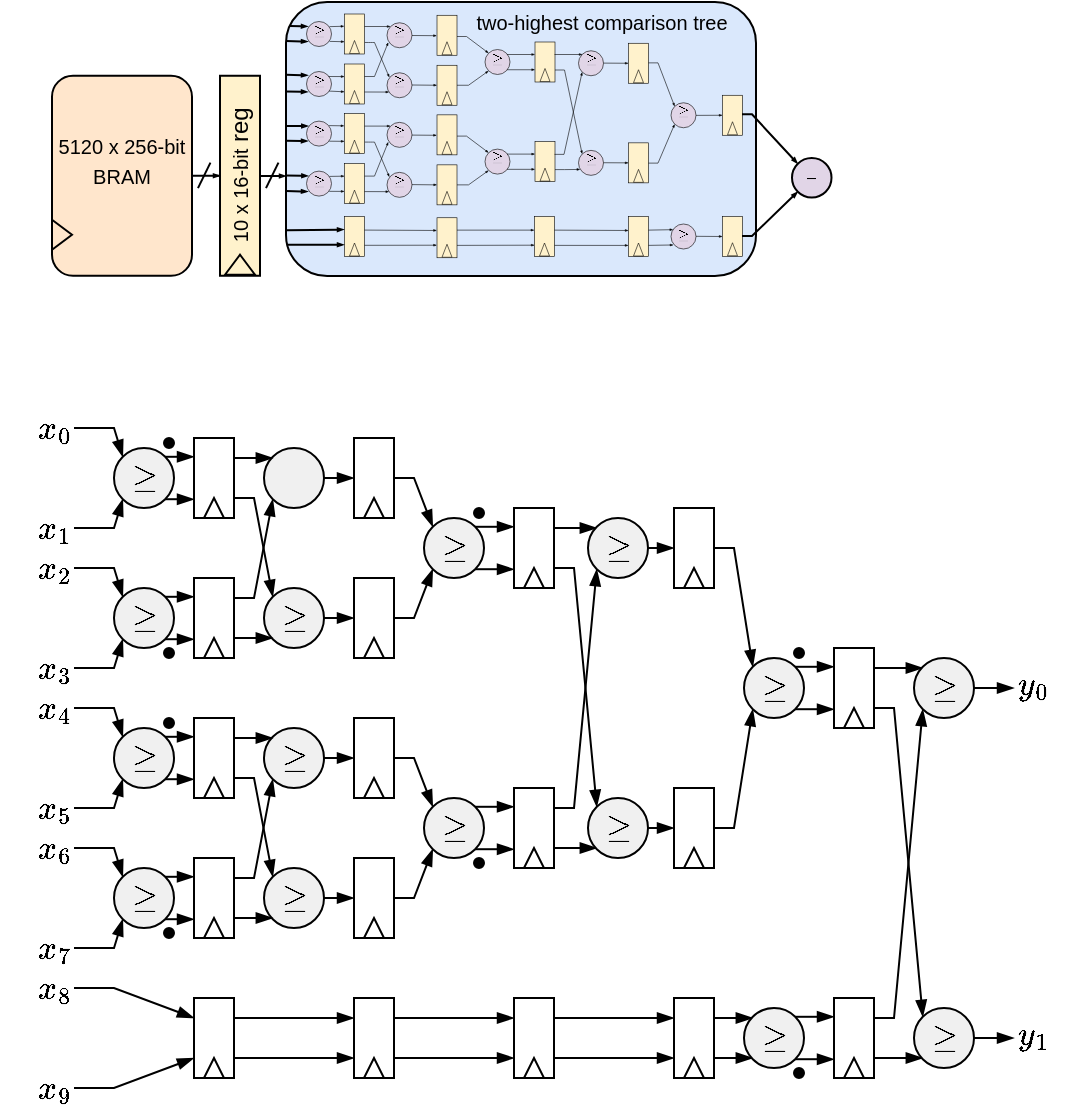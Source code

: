 <mxfile version="28.0.3">
  <diagram name="Page-1" id="Lm2m_auR1M7aOtymmEws">
    <mxGraphModel dx="563" dy="296" grid="1" gridSize="1" guides="1" tooltips="1" connect="1" arrows="1" fold="1" page="1" pageScale="1" pageWidth="595" pageHeight="842" math="1" shadow="0">
      <root>
        <mxCell id="0" />
        <mxCell id="1" parent="0" />
        <mxCell id="u5LdR0DTFu8338qAbrxq-321" value="" style="rounded=1;whiteSpace=wrap;html=1;fillColor=#dae8fc;strokeColor=#000000;" vertex="1" parent="1">
          <mxGeometry x="147" y="53" width="235" height="137" as="geometry" />
        </mxCell>
        <mxCell id="u5LdR0DTFu8338qAbrxq-265" value="" style="ellipse;whiteSpace=wrap;html=1;aspect=fixed;fillColor=#e1d5e7;strokeColor=#000000;strokeWidth=0.3;" vertex="1" parent="1">
          <mxGeometry x="157" y="137.3" width="12.5" height="12.5" as="geometry" />
        </mxCell>
        <mxCell id="u5LdR0DTFu8338qAbrxq-301" value="&lt;font style=&quot;font-size: 6px;&quot;&gt;$$\geq$$&lt;/font&gt;" style="text;html=1;align=center;verticalAlign=middle;whiteSpace=wrap;rounded=0;fillColor=none;strokeColor=none;" vertex="1" parent="1">
          <mxGeometry x="155.75" y="135.43" width="15" height="15" as="geometry" />
        </mxCell>
        <mxCell id="u5LdR0DTFu8338qAbrxq-231" value="" style="ellipse;whiteSpace=wrap;html=1;aspect=fixed;fillColor=#e1d5e7;strokeColor=#000000;strokeWidth=1;" vertex="1" parent="1">
          <mxGeometry x="400" y="131" width="19.75" height="19.75" as="geometry" />
        </mxCell>
        <mxCell id="u5LdR0DTFu8338qAbrxq-228" value="" style="ellipse;whiteSpace=wrap;html=1;aspect=fixed;fillColor=#e1d5e7;strokeColor=#000000;strokeWidth=0.3;" vertex="1" parent="1">
          <mxGeometry x="339.25" y="163.75" width="12.5" height="12.5" as="geometry" />
        </mxCell>
        <mxCell id="u5LdR0DTFu8338qAbrxq-226" value="" style="ellipse;whiteSpace=wrap;html=1;aspect=fixed;fillColor=#e1d5e7;strokeColor=#000000;strokeWidth=0.3;" vertex="1" parent="1">
          <mxGeometry x="339.25" y="103.13" width="12.5" height="12.5" as="geometry" />
        </mxCell>
        <mxCell id="u5LdR0DTFu8338qAbrxq-264" value="" style="ellipse;whiteSpace=wrap;html=1;aspect=fixed;fillColor=#e1d5e7;strokeColor=#000000;strokeWidth=0.3;" vertex="1" parent="1">
          <mxGeometry x="157" y="112.3" width="12.5" height="12.5" as="geometry" />
        </mxCell>
        <mxCell id="u5LdR0DTFu8338qAbrxq-261" value="" style="ellipse;whiteSpace=wrap;html=1;aspect=fixed;fillColor=#e1d5e7;strokeColor=#000000;strokeWidth=0.3;" vertex="1" parent="1">
          <mxGeometry x="293" y="126.93" width="12.5" height="12.5" as="geometry" />
        </mxCell>
        <mxCell id="u5LdR0DTFu8338qAbrxq-216" value="" style="ellipse;whiteSpace=wrap;html=1;aspect=fixed;fillColor=#e1d5e7;strokeColor=#000000;strokeWidth=0.3;" vertex="1" parent="1">
          <mxGeometry x="293" y="77.13" width="12.5" height="12.5" as="geometry" />
        </mxCell>
        <mxCell id="u5LdR0DTFu8338qAbrxq-217" value="&lt;font style=&quot;font-size: 6px;&quot;&gt;$$\geq$$&lt;/font&gt;" style="text;html=1;align=center;verticalAlign=middle;whiteSpace=wrap;rounded=0;fillColor=none;strokeColor=none;" vertex="1" parent="1">
          <mxGeometry x="291.75" y="74.63" width="15" height="15" as="geometry" />
        </mxCell>
        <mxCell id="u5LdR0DTFu8338qAbrxq-269" value="&lt;font style=&quot;font-size: 6px;&quot;&gt;$$\geq$$&lt;/font&gt;" style="text;html=1;align=center;verticalAlign=middle;whiteSpace=wrap;rounded=0;fillColor=none;strokeColor=none;" vertex="1" parent="1">
          <mxGeometry x="291.75" y="124.43" width="15" height="15" as="geometry" />
        </mxCell>
        <mxCell id="u5LdR0DTFu8338qAbrxq-208" value="" style="ellipse;whiteSpace=wrap;html=1;aspect=fixed;fillColor=#e1d5e7;strokeColor=#000000;strokeWidth=0.3;" vertex="1" parent="1">
          <mxGeometry x="246.25" y="76.5" width="12.5" height="12.5" as="geometry" />
        </mxCell>
        <mxCell id="u5LdR0DTFu8338qAbrxq-192" value="" style="ellipse;whiteSpace=wrap;html=1;aspect=fixed;fillColor=#e1d5e7;strokeColor=#000000;strokeWidth=0.3;" vertex="1" parent="1">
          <mxGeometry x="197.25" y="88.13" width="12.5" height="12.5" as="geometry" />
        </mxCell>
        <mxCell id="u5LdR0DTFu8338qAbrxq-190" value="" style="ellipse;whiteSpace=wrap;html=1;aspect=fixed;fillColor=#e1d5e7;strokeColor=#000000;strokeWidth=0.3;" vertex="1" parent="1">
          <mxGeometry x="197.25" y="63.13" width="12.5" height="12.5" as="geometry" />
        </mxCell>
        <mxCell id="u5LdR0DTFu8338qAbrxq-169" value="" style="ellipse;whiteSpace=wrap;html=1;aspect=fixed;fillColor=#e1d5e7;strokeColor=#000000;strokeWidth=0.3;" vertex="1" parent="1">
          <mxGeometry x="157" y="62.5" width="12.5" height="12.5" as="geometry" />
        </mxCell>
        <mxCell id="u5LdR0DTFu8338qAbrxq-174" value="" style="ellipse;whiteSpace=wrap;html=1;aspect=fixed;fillColor=#e1d5e7;strokeColor=#000000;strokeWidth=0.3;" vertex="1" parent="1">
          <mxGeometry x="157" y="87.5" width="12.5" height="12.5" as="geometry" />
        </mxCell>
        <mxCell id="u5LdR0DTFu8338qAbrxq-232" value="&lt;font style=&quot;font-size: 6px;&quot;&gt;$$-$$&lt;/font&gt;" style="text;html=1;align=center;verticalAlign=middle;whiteSpace=wrap;rounded=0;fillColor=none;strokeColor=none;" vertex="1" parent="1">
          <mxGeometry x="404.88" y="139.75" width="10" height="2.25" as="geometry" />
        </mxCell>
        <mxCell id="u5LdR0DTFu8338qAbrxq-191" value="&lt;font style=&quot;font-size: 6px;&quot;&gt;$$\geq$$&lt;/font&gt;" style="text;html=1;align=center;verticalAlign=middle;whiteSpace=wrap;rounded=0;fillColor=none;strokeColor=none;" vertex="1" parent="1">
          <mxGeometry x="196" y="60.63" width="15" height="15" as="geometry" />
        </mxCell>
        <mxCell id="u5LdR0DTFu8338qAbrxq-193" value="&lt;font style=&quot;font-size: 6px;&quot;&gt;$$\geq$$&lt;/font&gt;" style="text;html=1;align=center;verticalAlign=middle;whiteSpace=wrap;rounded=0;fillColor=none;strokeColor=none;" vertex="1" parent="1">
          <mxGeometry x="196" y="85.63" width="15" height="15" as="geometry" />
        </mxCell>
        <mxCell id="u5LdR0DTFu8338qAbrxq-209" value="&lt;font style=&quot;font-size: 6px;&quot;&gt;$$\geq$$&lt;/font&gt;" style="text;html=1;align=center;verticalAlign=middle;whiteSpace=wrap;rounded=0;fillColor=none;strokeColor=none;" vertex="1" parent="1">
          <mxGeometry x="245" y="74" width="15" height="15" as="geometry" />
        </mxCell>
        <mxCell id="u5LdR0DTFu8338qAbrxq-227" value="&lt;font style=&quot;font-size: 6px;&quot;&gt;$$\geq$$&lt;/font&gt;" style="text;html=1;align=center;verticalAlign=middle;whiteSpace=wrap;rounded=0;fillColor=none;strokeColor=none;" vertex="1" parent="1">
          <mxGeometry x="338" y="100.63" width="15" height="15" as="geometry" />
        </mxCell>
        <mxCell id="u5LdR0DTFu8338qAbrxq-229" value="&lt;font style=&quot;font-size: 6px;&quot;&gt;$$\geq$$&lt;/font&gt;" style="text;html=1;align=center;verticalAlign=middle;whiteSpace=wrap;rounded=0;fillColor=none;strokeColor=none;" vertex="1" parent="1">
          <mxGeometry x="338" y="162.13" width="15" height="15" as="geometry" />
        </mxCell>
        <mxCell id="u5LdR0DTFu8338qAbrxq-334" style="edgeStyle=orthogonalEdgeStyle;rounded=0;orthogonalLoop=1;jettySize=auto;html=1;entryX=0.5;entryY=1;entryDx=0;entryDy=0;endSize=1;endArrow=blockThin;endFill=1;" edge="1" parent="1" source="u5LdR0DTFu8338qAbrxq-1" target="u5LdR0DTFu8338qAbrxq-5">
          <mxGeometry relative="1" as="geometry" />
        </mxCell>
        <mxCell id="u5LdR0DTFu8338qAbrxq-1" value="&lt;font style=&quot;font-size: 10px;&quot; face=&quot;Helvetica&quot;&gt;BRAM&lt;/font&gt;" style="rounded=1;whiteSpace=wrap;html=1;fillColor=#ffe6cc;strokeColor=#000000;" vertex="1" parent="1">
          <mxGeometry x="30" y="89.88" width="70" height="100" as="geometry" />
        </mxCell>
        <mxCell id="u5LdR0DTFu8338qAbrxq-2" value="&lt;font style=&quot;font-size: 10px;&quot;&gt;5120 x 256-bit&lt;/font&gt;" style="text;html=1;align=center;verticalAlign=middle;whiteSpace=wrap;rounded=0;" vertex="1" parent="1">
          <mxGeometry x="25" y="119.88" width="80" height="10" as="geometry" />
        </mxCell>
        <mxCell id="u5LdR0DTFu8338qAbrxq-5" value="" style="rounded=0;whiteSpace=wrap;html=1;rotation=90;fillColor=#fff2cc;strokeColor=#000000;" vertex="1" parent="1">
          <mxGeometry x="74" y="129.88" width="100" height="20" as="geometry" />
        </mxCell>
        <mxCell id="u5LdR0DTFu8338qAbrxq-8" value="" style="triangle;whiteSpace=wrap;html=1;fillColor=#ffe6cc;strokeColor=#000000;" vertex="1" parent="1">
          <mxGeometry x="30" y="161.88" width="10" height="15" as="geometry" />
        </mxCell>
        <mxCell id="u5LdR0DTFu8338qAbrxq-3" value="" style="triangle;whiteSpace=wrap;html=1;fillColor=#fff2cc;strokeColor=#000000;rotation=-90;" vertex="1" parent="1">
          <mxGeometry x="119" y="176.88" width="10" height="15" as="geometry" />
        </mxCell>
        <mxCell id="u5LdR0DTFu8338qAbrxq-9" value="&lt;font style=&quot;font-size: 10px;&quot;&gt;10 x 16-bit&lt;/font&gt;&amp;nbsp;reg" style="text;html=1;align=center;verticalAlign=middle;whiteSpace=wrap;rounded=0;rotation=-90;" vertex="1" parent="1">
          <mxGeometry x="87.75" y="134.38" width="72.5" height="11" as="geometry" />
        </mxCell>
        <mxCell id="u5LdR0DTFu8338qAbrxq-170" value="" style="rounded=0;whiteSpace=wrap;html=1;strokeWidth=0.3;fillColor=#fff2cc;strokeColor=#000000;" vertex="1" parent="1">
          <mxGeometry x="271" y="160" width="10" height="20" as="geometry" />
        </mxCell>
        <mxCell id="u5LdR0DTFu8338qAbrxq-171" value="" style="triangle;whiteSpace=wrap;html=1;rotation=-90;strokeWidth=0.3;fillColor=#fff2cc;strokeColor=#000000;" vertex="1" parent="1">
          <mxGeometry x="272.75" y="174" width="6.5" height="5" as="geometry" />
        </mxCell>
        <mxCell id="u5LdR0DTFu8338qAbrxq-180" value="" style="rounded=0;whiteSpace=wrap;html=1;strokeWidth=0.3;fillColor=#fff2cc;strokeColor=#000000;" vertex="1" parent="1">
          <mxGeometry x="176" y="58.75" width="10" height="20" as="geometry" />
        </mxCell>
        <mxCell id="u5LdR0DTFu8338qAbrxq-181" value="" style="triangle;whiteSpace=wrap;html=1;rotation=-90;strokeWidth=0.3;fillColor=#fff2cc;strokeColor=#000000;" vertex="1" parent="1">
          <mxGeometry x="177.75" y="72.75" width="6.5" height="5" as="geometry" />
        </mxCell>
        <mxCell id="u5LdR0DTFu8338qAbrxq-182" value="" style="rounded=0;whiteSpace=wrap;html=1;strokeWidth=0.3;fillColor=#fff2cc;strokeColor=#000000;" vertex="1" parent="1">
          <mxGeometry x="176" y="83.75" width="10" height="20" as="geometry" />
        </mxCell>
        <mxCell id="u5LdR0DTFu8338qAbrxq-183" value="" style="triangle;whiteSpace=wrap;html=1;rotation=-90;strokeWidth=0.3;fillColor=#fff2cc;strokeColor=#000000;" vertex="1" parent="1">
          <mxGeometry x="177.75" y="97.75" width="6.5" height="5" as="geometry" />
        </mxCell>
        <mxCell id="u5LdR0DTFu8338qAbrxq-188" value="" style="rounded=0;whiteSpace=wrap;html=1;strokeWidth=0.3;fillColor=#fff2cc;strokeColor=#000000;" vertex="1" parent="1">
          <mxGeometry x="176" y="160" width="10" height="20" as="geometry" />
        </mxCell>
        <mxCell id="u5LdR0DTFu8338qAbrxq-189" value="" style="triangle;whiteSpace=wrap;html=1;rotation=-90;strokeWidth=0.3;fillColor=#fff2cc;strokeColor=#000000;" vertex="1" parent="1">
          <mxGeometry x="177.75" y="174" width="6.5" height="5" as="geometry" />
        </mxCell>
        <mxCell id="u5LdR0DTFu8338qAbrxq-198" value="" style="rounded=0;whiteSpace=wrap;html=1;strokeWidth=0.3;fillColor=#fff2cc;strokeColor=#000000;" vertex="1" parent="1">
          <mxGeometry x="222.25" y="59.38" width="10" height="20" as="geometry" />
        </mxCell>
        <mxCell id="u5LdR0DTFu8338qAbrxq-199" value="" style="triangle;whiteSpace=wrap;html=1;rotation=-90;strokeWidth=0.3;fillColor=#fff2cc;strokeColor=#000000;" vertex="1" parent="1">
          <mxGeometry x="224" y="73.38" width="6.5" height="5" as="geometry" />
        </mxCell>
        <mxCell id="u5LdR0DTFu8338qAbrxq-200" value="" style="rounded=0;whiteSpace=wrap;html=1;strokeWidth=0.3;fillColor=#fff2cc;strokeColor=#000000;" vertex="1" parent="1">
          <mxGeometry x="222.25" y="84.38" width="10" height="20" as="geometry" />
        </mxCell>
        <mxCell id="u5LdR0DTFu8338qAbrxq-201" value="" style="triangle;whiteSpace=wrap;html=1;rotation=-90;strokeWidth=0.3;fillColor=#fff2cc;strokeColor=#000000;" vertex="1" parent="1">
          <mxGeometry x="224" y="98.38" width="6.5" height="5" as="geometry" />
        </mxCell>
        <mxCell id="u5LdR0DTFu8338qAbrxq-206" value="" style="rounded=0;whiteSpace=wrap;html=1;strokeWidth=0.3;fillColor=#fff2cc;strokeColor=#000000;" vertex="1" parent="1">
          <mxGeometry x="222.25" y="160.63" width="10" height="20" as="geometry" />
        </mxCell>
        <mxCell id="u5LdR0DTFu8338qAbrxq-207" value="" style="triangle;whiteSpace=wrap;html=1;rotation=-90;strokeWidth=0.3;fillColor=#fff2cc;strokeColor=#000000;" vertex="1" parent="1">
          <mxGeometry x="224" y="174.63" width="6.5" height="5" as="geometry" />
        </mxCell>
        <mxCell id="u5LdR0DTFu8338qAbrxq-212" value="" style="rounded=0;whiteSpace=wrap;html=1;strokeWidth=0.3;fillColor=#fff2cc;strokeColor=#000000;" vertex="1" parent="1">
          <mxGeometry x="271.25" y="72.75" width="10" height="20" as="geometry" />
        </mxCell>
        <mxCell id="u5LdR0DTFu8338qAbrxq-213" value="" style="triangle;whiteSpace=wrap;html=1;rotation=-90;strokeWidth=0.3;fillColor=#fff2cc;strokeColor=#000000;" vertex="1" parent="1">
          <mxGeometry x="273" y="86.75" width="6.5" height="5" as="geometry" />
        </mxCell>
        <mxCell id="u5LdR0DTFu8338qAbrxq-218" value="" style="rounded=0;whiteSpace=wrap;html=1;strokeWidth=0.3;fillColor=#fff2cc;strokeColor=#000000;" vertex="1" parent="1">
          <mxGeometry x="318" y="73.38" width="10" height="20" as="geometry" />
        </mxCell>
        <mxCell id="u5LdR0DTFu8338qAbrxq-219" value="" style="triangle;whiteSpace=wrap;html=1;rotation=-90;strokeWidth=0.3;fillColor=#fff2cc;strokeColor=#000000;" vertex="1" parent="1">
          <mxGeometry x="319.75" y="87.38" width="6.5" height="5" as="geometry" />
        </mxCell>
        <mxCell id="u5LdR0DTFu8338qAbrxq-224" value="" style="rounded=0;whiteSpace=wrap;html=1;strokeWidth=0.3;fillColor=#fff2cc;strokeColor=#000000;" vertex="1" parent="1">
          <mxGeometry x="318" y="160" width="10" height="20" as="geometry" />
        </mxCell>
        <mxCell id="u5LdR0DTFu8338qAbrxq-225" value="" style="triangle;whiteSpace=wrap;html=1;rotation=-90;strokeWidth=0.3;fillColor=#fff2cc;strokeColor=#000000;" vertex="1" parent="1">
          <mxGeometry x="319.75" y="174" width="6.5" height="5" as="geometry" />
        </mxCell>
        <mxCell id="u5LdR0DTFu8338qAbrxq-230" value="" style="group" vertex="1" connectable="0" parent="1">
          <mxGeometry x="21" y="256" width="510" height="350" as="geometry" />
        </mxCell>
        <mxCell id="u5LdR0DTFu8338qAbrxq-11" style="edgeStyle=orthogonalEdgeStyle;rounded=0;orthogonalLoop=1;jettySize=auto;html=1;exitX=1;exitY=1;exitDx=0;exitDy=0;entryX=0;entryY=0.75;entryDx=0;entryDy=0;endArrow=blockThin;endFill=1;" edge="1" parent="u5LdR0DTFu8338qAbrxq-230" source="u5LdR0DTFu8338qAbrxq-13" target="u5LdR0DTFu8338qAbrxq-20">
          <mxGeometry relative="1" as="geometry" />
        </mxCell>
        <mxCell id="u5LdR0DTFu8338qAbrxq-12" style="edgeStyle=orthogonalEdgeStyle;rounded=0;orthogonalLoop=1;jettySize=auto;html=1;exitX=1;exitY=0;exitDx=0;exitDy=0;entryX=0;entryY=0.25;entryDx=0;entryDy=0;endArrow=blockThin;endFill=1;" edge="1" parent="u5LdR0DTFu8338qAbrxq-230" source="u5LdR0DTFu8338qAbrxq-13" target="u5LdR0DTFu8338qAbrxq-20">
          <mxGeometry relative="1" as="geometry" />
        </mxCell>
        <mxCell id="u5LdR0DTFu8338qAbrxq-13" value="" style="ellipse;whiteSpace=wrap;html=1;aspect=fixed;fillColor=#F0F0F0;" vertex="1" parent="u5LdR0DTFu8338qAbrxq-230">
          <mxGeometry x="40" y="20" width="30" height="30" as="geometry" />
        </mxCell>
        <mxCell id="u5LdR0DTFu8338qAbrxq-14" value="&lt;font style=&quot;font-size: 14px;&quot;&gt;$$x_0$$&lt;/font&gt;" style="text;html=1;align=center;verticalAlign=middle;whiteSpace=wrap;rounded=0;" vertex="1" parent="u5LdR0DTFu8338qAbrxq-230">
          <mxGeometry width="20" height="20" as="geometry" />
        </mxCell>
        <mxCell id="u5LdR0DTFu8338qAbrxq-15" value="&lt;font style=&quot;font-size: 14px;&quot;&gt;$$x_1$$&lt;/font&gt;" style="text;html=1;align=center;verticalAlign=middle;whiteSpace=wrap;rounded=0;" vertex="1" parent="u5LdR0DTFu8338qAbrxq-230">
          <mxGeometry y="50" width="20" height="20" as="geometry" />
        </mxCell>
        <mxCell id="u5LdR0DTFu8338qAbrxq-16" value="" style="endArrow=blockThin;html=1;rounded=0;exitX=1;exitY=0.5;exitDx=0;exitDy=0;entryX=0;entryY=0;entryDx=0;entryDy=0;endFill=1;" edge="1" parent="u5LdR0DTFu8338qAbrxq-230" source="u5LdR0DTFu8338qAbrxq-14" target="u5LdR0DTFu8338qAbrxq-13">
          <mxGeometry width="50" height="50" relative="1" as="geometry">
            <mxPoint x="70" y="30" as="sourcePoint" />
            <mxPoint x="120" y="-20" as="targetPoint" />
            <Array as="points">
              <mxPoint x="40" y="10" />
            </Array>
          </mxGeometry>
        </mxCell>
        <mxCell id="u5LdR0DTFu8338qAbrxq-17" value="" style="endArrow=blockThin;html=1;rounded=0;entryX=0;entryY=1;entryDx=0;entryDy=0;exitX=1;exitY=0.5;exitDx=0;exitDy=0;endFill=1;" edge="1" parent="u5LdR0DTFu8338qAbrxq-230" source="u5LdR0DTFu8338qAbrxq-15" target="u5LdR0DTFu8338qAbrxq-13">
          <mxGeometry width="50" height="50" relative="1" as="geometry">
            <mxPoint x="10" y="120" as="sourcePoint" />
            <mxPoint x="60" y="70" as="targetPoint" />
            <Array as="points">
              <mxPoint x="40" y="60" />
            </Array>
          </mxGeometry>
        </mxCell>
        <mxCell id="u5LdR0DTFu8338qAbrxq-18" value="&lt;font style=&quot;font-size: 14px;&quot;&gt;$$\geq$$&lt;/font&gt;" style="text;html=1;align=center;verticalAlign=middle;whiteSpace=wrap;rounded=0;" vertex="1" parent="u5LdR0DTFu8338qAbrxq-230">
          <mxGeometry x="47.5" y="27.5" width="15" height="15" as="geometry" />
        </mxCell>
        <mxCell id="u5LdR0DTFu8338qAbrxq-19" value="" style="group" vertex="1" connectable="0" parent="u5LdR0DTFu8338qAbrxq-230">
          <mxGeometry x="80" y="15" width="20" height="40" as="geometry" />
        </mxCell>
        <mxCell id="u5LdR0DTFu8338qAbrxq-20" value="" style="rounded=0;whiteSpace=wrap;html=1;" vertex="1" parent="u5LdR0DTFu8338qAbrxq-19">
          <mxGeometry width="20" height="40" as="geometry" />
        </mxCell>
        <mxCell id="u5LdR0DTFu8338qAbrxq-21" value="" style="triangle;whiteSpace=wrap;html=1;rotation=-90;" vertex="1" parent="u5LdR0DTFu8338qAbrxq-19">
          <mxGeometry x="5" y="30" width="10" height="10" as="geometry" />
        </mxCell>
        <mxCell id="u5LdR0DTFu8338qAbrxq-22" style="edgeStyle=orthogonalEdgeStyle;rounded=0;orthogonalLoop=1;jettySize=auto;html=1;exitX=1;exitY=0.5;exitDx=0;exitDy=0;entryX=0;entryY=0.5;entryDx=0;entryDy=0;endArrow=blockThin;endFill=1;curved=0;" edge="1" parent="u5LdR0DTFu8338qAbrxq-230" source="u5LdR0DTFu8338qAbrxq-23" target="u5LdR0DTFu8338qAbrxq-45">
          <mxGeometry relative="1" as="geometry" />
        </mxCell>
        <mxCell id="u5LdR0DTFu8338qAbrxq-23" value="" style="ellipse;whiteSpace=wrap;html=1;aspect=fixed;fillColor=#F0F0F0;" vertex="1" parent="u5LdR0DTFu8338qAbrxq-230">
          <mxGeometry x="115" y="20" width="30" height="30" as="geometry" />
        </mxCell>
        <mxCell id="u5LdR0DTFu8338qAbrxq-25" style="edgeStyle=orthogonalEdgeStyle;rounded=0;orthogonalLoop=1;jettySize=auto;html=1;exitX=1;exitY=0.25;exitDx=0;exitDy=0;entryX=0;entryY=0;entryDx=0;entryDy=0;endArrow=blockThin;endFill=1;" edge="1" parent="u5LdR0DTFu8338qAbrxq-230" source="u5LdR0DTFu8338qAbrxq-20" target="u5LdR0DTFu8338qAbrxq-23">
          <mxGeometry relative="1" as="geometry">
            <mxPoint x="110" y="25" as="targetPoint" />
          </mxGeometry>
        </mxCell>
        <mxCell id="u5LdR0DTFu8338qAbrxq-26" style="edgeStyle=orthogonalEdgeStyle;rounded=0;orthogonalLoop=1;jettySize=auto;html=1;exitX=1;exitY=1;exitDx=0;exitDy=0;entryX=0;entryY=0.75;entryDx=0;entryDy=0;endArrow=blockThin;endFill=1;" edge="1" parent="u5LdR0DTFu8338qAbrxq-230" source="u5LdR0DTFu8338qAbrxq-28" target="u5LdR0DTFu8338qAbrxq-35">
          <mxGeometry relative="1" as="geometry" />
        </mxCell>
        <mxCell id="u5LdR0DTFu8338qAbrxq-27" style="edgeStyle=orthogonalEdgeStyle;rounded=0;orthogonalLoop=1;jettySize=auto;html=1;exitX=1;exitY=0;exitDx=0;exitDy=0;entryX=0;entryY=0.25;entryDx=0;entryDy=0;endArrow=blockThin;endFill=1;" edge="1" parent="u5LdR0DTFu8338qAbrxq-230" source="u5LdR0DTFu8338qAbrxq-28" target="u5LdR0DTFu8338qAbrxq-35">
          <mxGeometry relative="1" as="geometry" />
        </mxCell>
        <mxCell id="u5LdR0DTFu8338qAbrxq-28" value="" style="ellipse;whiteSpace=wrap;html=1;aspect=fixed;fillColor=#F0F0F0;" vertex="1" parent="u5LdR0DTFu8338qAbrxq-230">
          <mxGeometry x="40" y="90" width="30" height="30" as="geometry" />
        </mxCell>
        <mxCell id="u5LdR0DTFu8338qAbrxq-29" value="&lt;font style=&quot;font-size: 14px;&quot;&gt;$$x_2$$&lt;/font&gt;" style="text;html=1;align=center;verticalAlign=middle;whiteSpace=wrap;rounded=0;" vertex="1" parent="u5LdR0DTFu8338qAbrxq-230">
          <mxGeometry y="70" width="20" height="20" as="geometry" />
        </mxCell>
        <mxCell id="u5LdR0DTFu8338qAbrxq-30" value="&lt;font style=&quot;font-size: 14px;&quot;&gt;$$x_3$$&lt;/font&gt;" style="text;html=1;align=center;verticalAlign=middle;whiteSpace=wrap;rounded=0;" vertex="1" parent="u5LdR0DTFu8338qAbrxq-230">
          <mxGeometry y="120" width="20" height="20" as="geometry" />
        </mxCell>
        <mxCell id="u5LdR0DTFu8338qAbrxq-31" value="" style="endArrow=blockThin;html=1;rounded=0;exitX=1;exitY=0.5;exitDx=0;exitDy=0;entryX=0;entryY=0;entryDx=0;entryDy=0;endFill=1;" edge="1" parent="u5LdR0DTFu8338qAbrxq-230" source="u5LdR0DTFu8338qAbrxq-29" target="u5LdR0DTFu8338qAbrxq-28">
          <mxGeometry width="50" height="50" relative="1" as="geometry">
            <mxPoint x="70" y="100" as="sourcePoint" />
            <mxPoint x="120" y="50" as="targetPoint" />
            <Array as="points">
              <mxPoint x="40" y="80" />
            </Array>
          </mxGeometry>
        </mxCell>
        <mxCell id="u5LdR0DTFu8338qAbrxq-32" value="" style="endArrow=blockThin;html=1;rounded=0;entryX=0;entryY=1;entryDx=0;entryDy=0;exitX=1;exitY=0.5;exitDx=0;exitDy=0;endFill=1;" edge="1" parent="u5LdR0DTFu8338qAbrxq-230" source="u5LdR0DTFu8338qAbrxq-30" target="u5LdR0DTFu8338qAbrxq-28">
          <mxGeometry width="50" height="50" relative="1" as="geometry">
            <mxPoint x="10" y="190" as="sourcePoint" />
            <mxPoint x="60" y="140" as="targetPoint" />
            <Array as="points">
              <mxPoint x="40" y="130" />
            </Array>
          </mxGeometry>
        </mxCell>
        <mxCell id="u5LdR0DTFu8338qAbrxq-33" value="&lt;font style=&quot;font-size: 14px;&quot;&gt;$$\geq$$&lt;/font&gt;" style="text;html=1;align=center;verticalAlign=middle;whiteSpace=wrap;rounded=0;" vertex="1" parent="u5LdR0DTFu8338qAbrxq-230">
          <mxGeometry x="47.5" y="97.5" width="15" height="15" as="geometry" />
        </mxCell>
        <mxCell id="u5LdR0DTFu8338qAbrxq-34" value="" style="group" vertex="1" connectable="0" parent="u5LdR0DTFu8338qAbrxq-230">
          <mxGeometry x="80" y="85" width="20" height="40" as="geometry" />
        </mxCell>
        <mxCell id="u5LdR0DTFu8338qAbrxq-35" value="" style="rounded=0;whiteSpace=wrap;html=1;" vertex="1" parent="u5LdR0DTFu8338qAbrxq-34">
          <mxGeometry width="20" height="40" as="geometry" />
        </mxCell>
        <mxCell id="u5LdR0DTFu8338qAbrxq-36" value="" style="triangle;whiteSpace=wrap;html=1;rotation=-90;" vertex="1" parent="u5LdR0DTFu8338qAbrxq-34">
          <mxGeometry x="5" y="30" width="10" height="10" as="geometry" />
        </mxCell>
        <mxCell id="u5LdR0DTFu8338qAbrxq-37" value="" style="endArrow=blockThin;html=1;rounded=0;entryX=0;entryY=1;entryDx=0;entryDy=0;exitX=1;exitY=0.25;exitDx=0;exitDy=0;endFill=1;" edge="1" parent="u5LdR0DTFu8338qAbrxq-230" source="u5LdR0DTFu8338qAbrxq-35" target="u5LdR0DTFu8338qAbrxq-23">
          <mxGeometry width="50" height="50" relative="1" as="geometry">
            <mxPoint x="140" y="110" as="sourcePoint" />
            <mxPoint x="190" y="60" as="targetPoint" />
            <Array as="points">
              <mxPoint x="110" y="95" />
            </Array>
          </mxGeometry>
        </mxCell>
        <mxCell id="u5LdR0DTFu8338qAbrxq-38" style="edgeStyle=orthogonalEdgeStyle;rounded=0;orthogonalLoop=1;jettySize=auto;html=1;exitX=1;exitY=0.5;exitDx=0;exitDy=0;entryX=0;entryY=0.5;entryDx=0;entryDy=0;endArrow=blockThin;endFill=1;" edge="1" parent="u5LdR0DTFu8338qAbrxq-230" source="u5LdR0DTFu8338qAbrxq-39" target="u5LdR0DTFu8338qAbrxq-47">
          <mxGeometry relative="1" as="geometry" />
        </mxCell>
        <mxCell id="u5LdR0DTFu8338qAbrxq-39" value="" style="ellipse;whiteSpace=wrap;html=1;aspect=fixed;fillColor=#F0F0F0;" vertex="1" parent="u5LdR0DTFu8338qAbrxq-230">
          <mxGeometry x="115" y="90" width="30" height="30" as="geometry" />
        </mxCell>
        <mxCell id="u5LdR0DTFu8338qAbrxq-40" value="&lt;font style=&quot;font-size: 14px;&quot;&gt;$$\geq$$&lt;/font&gt;" style="text;html=1;align=center;verticalAlign=middle;whiteSpace=wrap;rounded=0;" vertex="1" parent="u5LdR0DTFu8338qAbrxq-230">
          <mxGeometry x="122.5" y="97.5" width="15" height="15" as="geometry" />
        </mxCell>
        <mxCell id="u5LdR0DTFu8338qAbrxq-41" value="" style="endArrow=blockThin;html=1;rounded=0;exitX=1;exitY=0.75;exitDx=0;exitDy=0;entryX=0;entryY=0;entryDx=0;entryDy=0;endFill=1;" edge="1" parent="u5LdR0DTFu8338qAbrxq-230" source="u5LdR0DTFu8338qAbrxq-20" target="u5LdR0DTFu8338qAbrxq-39">
          <mxGeometry width="50" height="50" relative="1" as="geometry">
            <mxPoint x="170" y="90" as="sourcePoint" />
            <mxPoint x="220" y="40" as="targetPoint" />
            <Array as="points">
              <mxPoint x="110" y="45" />
            </Array>
          </mxGeometry>
        </mxCell>
        <mxCell id="u5LdR0DTFu8338qAbrxq-42" style="edgeStyle=orthogonalEdgeStyle;rounded=0;orthogonalLoop=1;jettySize=auto;html=1;exitX=1;exitY=0.75;exitDx=0;exitDy=0;entryX=0;entryY=1;entryDx=0;entryDy=0;endArrow=blockThin;endFill=1;" edge="1" parent="u5LdR0DTFu8338qAbrxq-230" source="u5LdR0DTFu8338qAbrxq-35" target="u5LdR0DTFu8338qAbrxq-39">
          <mxGeometry relative="1" as="geometry" />
        </mxCell>
        <mxCell id="u5LdR0DTFu8338qAbrxq-43" value="" style="ellipse;whiteSpace=wrap;html=1;aspect=fixed;fillColor=#000000;" vertex="1" parent="u5LdR0DTFu8338qAbrxq-230">
          <mxGeometry x="65" y="15" width="5" height="5" as="geometry" />
        </mxCell>
        <mxCell id="u5LdR0DTFu8338qAbrxq-44" value="" style="ellipse;whiteSpace=wrap;html=1;aspect=fixed;fillColor=#000000;" vertex="1" parent="u5LdR0DTFu8338qAbrxq-230">
          <mxGeometry x="65" y="120" width="5" height="5" as="geometry" />
        </mxCell>
        <mxCell id="u5LdR0DTFu8338qAbrxq-45" value="" style="rounded=0;whiteSpace=wrap;html=1;" vertex="1" parent="u5LdR0DTFu8338qAbrxq-230">
          <mxGeometry x="160" y="15" width="20" height="40" as="geometry" />
        </mxCell>
        <mxCell id="u5LdR0DTFu8338qAbrxq-46" value="" style="triangle;whiteSpace=wrap;html=1;rotation=-90;" vertex="1" parent="u5LdR0DTFu8338qAbrxq-230">
          <mxGeometry x="165" y="45" width="10" height="10" as="geometry" />
        </mxCell>
        <mxCell id="u5LdR0DTFu8338qAbrxq-47" value="" style="rounded=0;whiteSpace=wrap;html=1;" vertex="1" parent="u5LdR0DTFu8338qAbrxq-230">
          <mxGeometry x="160" y="85" width="20" height="40" as="geometry" />
        </mxCell>
        <mxCell id="u5LdR0DTFu8338qAbrxq-48" value="" style="triangle;whiteSpace=wrap;html=1;rotation=-90;" vertex="1" parent="u5LdR0DTFu8338qAbrxq-230">
          <mxGeometry x="165" y="115" width="10" height="10" as="geometry" />
        </mxCell>
        <mxCell id="u5LdR0DTFu8338qAbrxq-49" style="edgeStyle=orthogonalEdgeStyle;rounded=0;orthogonalLoop=1;jettySize=auto;html=1;exitX=1;exitY=1;exitDx=0;exitDy=0;entryX=0;entryY=0.75;entryDx=0;entryDy=0;endArrow=blockThin;endFill=1;" edge="1" parent="u5LdR0DTFu8338qAbrxq-230" source="u5LdR0DTFu8338qAbrxq-51" target="u5LdR0DTFu8338qAbrxq-58">
          <mxGeometry relative="1" as="geometry" />
        </mxCell>
        <mxCell id="u5LdR0DTFu8338qAbrxq-50" style="edgeStyle=orthogonalEdgeStyle;rounded=0;orthogonalLoop=1;jettySize=auto;html=1;exitX=1;exitY=0;exitDx=0;exitDy=0;entryX=0;entryY=0.25;entryDx=0;entryDy=0;endArrow=blockThin;endFill=1;" edge="1" parent="u5LdR0DTFu8338qAbrxq-230" source="u5LdR0DTFu8338qAbrxq-51" target="u5LdR0DTFu8338qAbrxq-58">
          <mxGeometry relative="1" as="geometry" />
        </mxCell>
        <mxCell id="u5LdR0DTFu8338qAbrxq-51" value="" style="ellipse;whiteSpace=wrap;html=1;aspect=fixed;fillColor=#F0F0F0;" vertex="1" parent="u5LdR0DTFu8338qAbrxq-230">
          <mxGeometry x="40" y="160" width="30" height="30" as="geometry" />
        </mxCell>
        <mxCell id="u5LdR0DTFu8338qAbrxq-52" value="&lt;font style=&quot;font-size: 14px;&quot;&gt;$$x_4$$&lt;/font&gt;" style="text;html=1;align=center;verticalAlign=middle;whiteSpace=wrap;rounded=0;" vertex="1" parent="u5LdR0DTFu8338qAbrxq-230">
          <mxGeometry y="140" width="20" height="20" as="geometry" />
        </mxCell>
        <mxCell id="u5LdR0DTFu8338qAbrxq-53" value="&lt;font style=&quot;font-size: 14px;&quot;&gt;$$x_5$$&lt;/font&gt;" style="text;html=1;align=center;verticalAlign=middle;whiteSpace=wrap;rounded=0;" vertex="1" parent="u5LdR0DTFu8338qAbrxq-230">
          <mxGeometry y="190" width="20" height="20" as="geometry" />
        </mxCell>
        <mxCell id="u5LdR0DTFu8338qAbrxq-54" value="" style="endArrow=blockThin;html=1;rounded=0;exitX=1;exitY=0.5;exitDx=0;exitDy=0;entryX=0;entryY=0;entryDx=0;entryDy=0;endFill=1;" edge="1" parent="u5LdR0DTFu8338qAbrxq-230" source="u5LdR0DTFu8338qAbrxq-52" target="u5LdR0DTFu8338qAbrxq-51">
          <mxGeometry width="50" height="50" relative="1" as="geometry">
            <mxPoint x="70" y="170" as="sourcePoint" />
            <mxPoint x="120" y="120" as="targetPoint" />
            <Array as="points">
              <mxPoint x="40" y="150" />
            </Array>
          </mxGeometry>
        </mxCell>
        <mxCell id="u5LdR0DTFu8338qAbrxq-55" value="" style="endArrow=blockThin;html=1;rounded=0;entryX=0;entryY=1;entryDx=0;entryDy=0;exitX=1;exitY=0.5;exitDx=0;exitDy=0;endFill=1;" edge="1" parent="u5LdR0DTFu8338qAbrxq-230" source="u5LdR0DTFu8338qAbrxq-53" target="u5LdR0DTFu8338qAbrxq-51">
          <mxGeometry width="50" height="50" relative="1" as="geometry">
            <mxPoint x="10" y="260" as="sourcePoint" />
            <mxPoint x="60" y="210" as="targetPoint" />
            <Array as="points">
              <mxPoint x="40" y="200" />
            </Array>
          </mxGeometry>
        </mxCell>
        <mxCell id="u5LdR0DTFu8338qAbrxq-56" value="&lt;font style=&quot;font-size: 14px;&quot;&gt;$$\geq$$&lt;/font&gt;" style="text;html=1;align=center;verticalAlign=middle;whiteSpace=wrap;rounded=0;" vertex="1" parent="u5LdR0DTFu8338qAbrxq-230">
          <mxGeometry x="47.5" y="167.5" width="15" height="15" as="geometry" />
        </mxCell>
        <mxCell id="u5LdR0DTFu8338qAbrxq-57" value="" style="group" vertex="1" connectable="0" parent="u5LdR0DTFu8338qAbrxq-230">
          <mxGeometry x="80" y="155" width="20" height="40" as="geometry" />
        </mxCell>
        <mxCell id="u5LdR0DTFu8338qAbrxq-58" value="" style="rounded=0;whiteSpace=wrap;html=1;" vertex="1" parent="u5LdR0DTFu8338qAbrxq-57">
          <mxGeometry width="20" height="40" as="geometry" />
        </mxCell>
        <mxCell id="u5LdR0DTFu8338qAbrxq-59" value="" style="triangle;whiteSpace=wrap;html=1;rotation=-90;" vertex="1" parent="u5LdR0DTFu8338qAbrxq-57">
          <mxGeometry x="5" y="30" width="10" height="10" as="geometry" />
        </mxCell>
        <mxCell id="u5LdR0DTFu8338qAbrxq-60" style="edgeStyle=orthogonalEdgeStyle;rounded=0;orthogonalLoop=1;jettySize=auto;html=1;exitX=1;exitY=0.5;exitDx=0;exitDy=0;entryX=0;entryY=0.5;entryDx=0;entryDy=0;endArrow=blockThin;endFill=1;curved=0;" edge="1" parent="u5LdR0DTFu8338qAbrxq-230" source="u5LdR0DTFu8338qAbrxq-61" target="u5LdR0DTFu8338qAbrxq-83">
          <mxGeometry relative="1" as="geometry" />
        </mxCell>
        <mxCell id="u5LdR0DTFu8338qAbrxq-61" value="" style="ellipse;whiteSpace=wrap;html=1;aspect=fixed;fillColor=#F0F0F0;" vertex="1" parent="u5LdR0DTFu8338qAbrxq-230">
          <mxGeometry x="115" y="160" width="30" height="30" as="geometry" />
        </mxCell>
        <mxCell id="u5LdR0DTFu8338qAbrxq-62" value="&lt;font style=&quot;font-size: 14px;&quot;&gt;$$\geq$$&lt;/font&gt;" style="text;html=1;align=center;verticalAlign=middle;whiteSpace=wrap;rounded=0;" vertex="1" parent="u5LdR0DTFu8338qAbrxq-230">
          <mxGeometry x="122.5" y="167.5" width="15" height="15" as="geometry" />
        </mxCell>
        <mxCell id="u5LdR0DTFu8338qAbrxq-63" style="edgeStyle=orthogonalEdgeStyle;rounded=0;orthogonalLoop=1;jettySize=auto;html=1;exitX=1;exitY=0.25;exitDx=0;exitDy=0;entryX=0;entryY=0;entryDx=0;entryDy=0;endArrow=blockThin;endFill=1;" edge="1" parent="u5LdR0DTFu8338qAbrxq-230" source="u5LdR0DTFu8338qAbrxq-58" target="u5LdR0DTFu8338qAbrxq-61">
          <mxGeometry relative="1" as="geometry">
            <mxPoint x="110" y="165" as="targetPoint" />
          </mxGeometry>
        </mxCell>
        <mxCell id="u5LdR0DTFu8338qAbrxq-64" style="edgeStyle=orthogonalEdgeStyle;rounded=0;orthogonalLoop=1;jettySize=auto;html=1;exitX=1;exitY=1;exitDx=0;exitDy=0;entryX=0;entryY=0.75;entryDx=0;entryDy=0;endArrow=blockThin;endFill=1;" edge="1" parent="u5LdR0DTFu8338qAbrxq-230" source="u5LdR0DTFu8338qAbrxq-66" target="u5LdR0DTFu8338qAbrxq-73">
          <mxGeometry relative="1" as="geometry" />
        </mxCell>
        <mxCell id="u5LdR0DTFu8338qAbrxq-65" style="edgeStyle=orthogonalEdgeStyle;rounded=0;orthogonalLoop=1;jettySize=auto;html=1;exitX=1;exitY=0;exitDx=0;exitDy=0;entryX=0;entryY=0.25;entryDx=0;entryDy=0;endArrow=blockThin;endFill=1;" edge="1" parent="u5LdR0DTFu8338qAbrxq-230" source="u5LdR0DTFu8338qAbrxq-66" target="u5LdR0DTFu8338qAbrxq-73">
          <mxGeometry relative="1" as="geometry" />
        </mxCell>
        <mxCell id="u5LdR0DTFu8338qAbrxq-66" value="" style="ellipse;whiteSpace=wrap;html=1;aspect=fixed;fillColor=#F0F0F0;" vertex="1" parent="u5LdR0DTFu8338qAbrxq-230">
          <mxGeometry x="40" y="230" width="30" height="30" as="geometry" />
        </mxCell>
        <mxCell id="u5LdR0DTFu8338qAbrxq-67" value="&lt;font style=&quot;font-size: 14px;&quot;&gt;$$x_6$$&lt;/font&gt;" style="text;html=1;align=center;verticalAlign=middle;whiteSpace=wrap;rounded=0;" vertex="1" parent="u5LdR0DTFu8338qAbrxq-230">
          <mxGeometry y="210" width="20" height="20" as="geometry" />
        </mxCell>
        <mxCell id="u5LdR0DTFu8338qAbrxq-68" value="&lt;font style=&quot;font-size: 14px;&quot;&gt;$$x_7$$&lt;/font&gt;" style="text;html=1;align=center;verticalAlign=middle;whiteSpace=wrap;rounded=0;" vertex="1" parent="u5LdR0DTFu8338qAbrxq-230">
          <mxGeometry y="260" width="20" height="20" as="geometry" />
        </mxCell>
        <mxCell id="u5LdR0DTFu8338qAbrxq-69" value="" style="endArrow=blockThin;html=1;rounded=0;exitX=1;exitY=0.5;exitDx=0;exitDy=0;entryX=0;entryY=0;entryDx=0;entryDy=0;endFill=1;" edge="1" parent="u5LdR0DTFu8338qAbrxq-230" source="u5LdR0DTFu8338qAbrxq-67" target="u5LdR0DTFu8338qAbrxq-66">
          <mxGeometry width="50" height="50" relative="1" as="geometry">
            <mxPoint x="70" y="240" as="sourcePoint" />
            <mxPoint x="120" y="190" as="targetPoint" />
            <Array as="points">
              <mxPoint x="40" y="220" />
            </Array>
          </mxGeometry>
        </mxCell>
        <mxCell id="u5LdR0DTFu8338qAbrxq-70" value="" style="endArrow=blockThin;html=1;rounded=0;entryX=0;entryY=1;entryDx=0;entryDy=0;exitX=1;exitY=0.5;exitDx=0;exitDy=0;endFill=1;" edge="1" parent="u5LdR0DTFu8338qAbrxq-230" source="u5LdR0DTFu8338qAbrxq-68" target="u5LdR0DTFu8338qAbrxq-66">
          <mxGeometry width="50" height="50" relative="1" as="geometry">
            <mxPoint x="10" y="330" as="sourcePoint" />
            <mxPoint x="60" y="280" as="targetPoint" />
            <Array as="points">
              <mxPoint x="40" y="270" />
            </Array>
          </mxGeometry>
        </mxCell>
        <mxCell id="u5LdR0DTFu8338qAbrxq-71" value="&lt;font style=&quot;font-size: 14px;&quot;&gt;$$\geq$$&lt;/font&gt;" style="text;html=1;align=center;verticalAlign=middle;whiteSpace=wrap;rounded=0;" vertex="1" parent="u5LdR0DTFu8338qAbrxq-230">
          <mxGeometry x="47.5" y="237.5" width="15" height="15" as="geometry" />
        </mxCell>
        <mxCell id="u5LdR0DTFu8338qAbrxq-72" value="" style="group" vertex="1" connectable="0" parent="u5LdR0DTFu8338qAbrxq-230">
          <mxGeometry x="80" y="225" width="20" height="40" as="geometry" />
        </mxCell>
        <mxCell id="u5LdR0DTFu8338qAbrxq-73" value="" style="rounded=0;whiteSpace=wrap;html=1;" vertex="1" parent="u5LdR0DTFu8338qAbrxq-72">
          <mxGeometry width="20" height="40" as="geometry" />
        </mxCell>
        <mxCell id="u5LdR0DTFu8338qAbrxq-74" value="" style="triangle;whiteSpace=wrap;html=1;rotation=-90;" vertex="1" parent="u5LdR0DTFu8338qAbrxq-72">
          <mxGeometry x="5" y="30" width="10" height="10" as="geometry" />
        </mxCell>
        <mxCell id="u5LdR0DTFu8338qAbrxq-75" value="" style="endArrow=blockThin;html=1;rounded=0;entryX=0;entryY=1;entryDx=0;entryDy=0;exitX=1;exitY=0.25;exitDx=0;exitDy=0;endFill=1;" edge="1" parent="u5LdR0DTFu8338qAbrxq-230" source="u5LdR0DTFu8338qAbrxq-73" target="u5LdR0DTFu8338qAbrxq-61">
          <mxGeometry width="50" height="50" relative="1" as="geometry">
            <mxPoint x="140" y="250" as="sourcePoint" />
            <mxPoint x="190" y="200" as="targetPoint" />
            <Array as="points">
              <mxPoint x="110" y="235" />
            </Array>
          </mxGeometry>
        </mxCell>
        <mxCell id="u5LdR0DTFu8338qAbrxq-76" style="edgeStyle=orthogonalEdgeStyle;rounded=0;orthogonalLoop=1;jettySize=auto;html=1;exitX=1;exitY=0.5;exitDx=0;exitDy=0;entryX=0;entryY=0.5;entryDx=0;entryDy=0;endArrow=blockThin;endFill=1;" edge="1" parent="u5LdR0DTFu8338qAbrxq-230" source="u5LdR0DTFu8338qAbrxq-77" target="u5LdR0DTFu8338qAbrxq-85">
          <mxGeometry relative="1" as="geometry" />
        </mxCell>
        <mxCell id="u5LdR0DTFu8338qAbrxq-77" value="" style="ellipse;whiteSpace=wrap;html=1;aspect=fixed;fillColor=#F0F0F0;" vertex="1" parent="u5LdR0DTFu8338qAbrxq-230">
          <mxGeometry x="115" y="230" width="30" height="30" as="geometry" />
        </mxCell>
        <mxCell id="u5LdR0DTFu8338qAbrxq-78" value="&lt;font style=&quot;font-size: 14px;&quot;&gt;$$\geq$$&lt;/font&gt;" style="text;html=1;align=center;verticalAlign=middle;whiteSpace=wrap;rounded=0;" vertex="1" parent="u5LdR0DTFu8338qAbrxq-230">
          <mxGeometry x="122.5" y="237.5" width="15" height="15" as="geometry" />
        </mxCell>
        <mxCell id="u5LdR0DTFu8338qAbrxq-79" value="" style="endArrow=blockThin;html=1;rounded=0;exitX=1;exitY=0.75;exitDx=0;exitDy=0;entryX=0;entryY=0;entryDx=0;entryDy=0;endFill=1;" edge="1" parent="u5LdR0DTFu8338qAbrxq-230" source="u5LdR0DTFu8338qAbrxq-58" target="u5LdR0DTFu8338qAbrxq-77">
          <mxGeometry width="50" height="50" relative="1" as="geometry">
            <mxPoint x="170" y="230" as="sourcePoint" />
            <mxPoint x="220" y="180" as="targetPoint" />
            <Array as="points">
              <mxPoint x="110" y="185" />
            </Array>
          </mxGeometry>
        </mxCell>
        <mxCell id="u5LdR0DTFu8338qAbrxq-80" style="edgeStyle=orthogonalEdgeStyle;rounded=0;orthogonalLoop=1;jettySize=auto;html=1;exitX=1;exitY=0.75;exitDx=0;exitDy=0;entryX=0;entryY=1;entryDx=0;entryDy=0;endArrow=blockThin;endFill=1;" edge="1" parent="u5LdR0DTFu8338qAbrxq-230" source="u5LdR0DTFu8338qAbrxq-73" target="u5LdR0DTFu8338qAbrxq-77">
          <mxGeometry relative="1" as="geometry" />
        </mxCell>
        <mxCell id="u5LdR0DTFu8338qAbrxq-81" value="" style="ellipse;whiteSpace=wrap;html=1;aspect=fixed;fillColor=#000000;" vertex="1" parent="u5LdR0DTFu8338qAbrxq-230">
          <mxGeometry x="65" y="155" width="5" height="5" as="geometry" />
        </mxCell>
        <mxCell id="u5LdR0DTFu8338qAbrxq-82" value="" style="ellipse;whiteSpace=wrap;html=1;aspect=fixed;fillColor=#000000;" vertex="1" parent="u5LdR0DTFu8338qAbrxq-230">
          <mxGeometry x="65" y="260" width="5" height="5" as="geometry" />
        </mxCell>
        <mxCell id="u5LdR0DTFu8338qAbrxq-83" value="" style="rounded=0;whiteSpace=wrap;html=1;" vertex="1" parent="u5LdR0DTFu8338qAbrxq-230">
          <mxGeometry x="160" y="155" width="20" height="40" as="geometry" />
        </mxCell>
        <mxCell id="u5LdR0DTFu8338qAbrxq-84" value="" style="triangle;whiteSpace=wrap;html=1;rotation=-90;" vertex="1" parent="u5LdR0DTFu8338qAbrxq-230">
          <mxGeometry x="165" y="185" width="10" height="10" as="geometry" />
        </mxCell>
        <mxCell id="u5LdR0DTFu8338qAbrxq-85" value="" style="rounded=0;whiteSpace=wrap;html=1;" vertex="1" parent="u5LdR0DTFu8338qAbrxq-230">
          <mxGeometry x="160" y="225" width="20" height="40" as="geometry" />
        </mxCell>
        <mxCell id="u5LdR0DTFu8338qAbrxq-86" value="" style="triangle;whiteSpace=wrap;html=1;rotation=-90;" vertex="1" parent="u5LdR0DTFu8338qAbrxq-230">
          <mxGeometry x="165" y="255" width="10" height="10" as="geometry" />
        </mxCell>
        <mxCell id="u5LdR0DTFu8338qAbrxq-87" style="edgeStyle=orthogonalEdgeStyle;rounded=0;orthogonalLoop=1;jettySize=auto;html=1;exitX=1;exitY=0;exitDx=0;exitDy=0;entryX=0;entryY=0.25;entryDx=0;entryDy=0;endArrow=blockThin;endFill=1;" edge="1" parent="u5LdR0DTFu8338qAbrxq-230" source="u5LdR0DTFu8338qAbrxq-89" target="u5LdR0DTFu8338qAbrxq-100">
          <mxGeometry relative="1" as="geometry" />
        </mxCell>
        <mxCell id="u5LdR0DTFu8338qAbrxq-88" style="edgeStyle=orthogonalEdgeStyle;rounded=0;orthogonalLoop=1;jettySize=auto;html=1;exitX=1;exitY=1;exitDx=0;exitDy=0;entryX=0;entryY=0.75;entryDx=0;entryDy=0;endArrow=blockThin;endFill=1;" edge="1" parent="u5LdR0DTFu8338qAbrxq-230" source="u5LdR0DTFu8338qAbrxq-89" target="u5LdR0DTFu8338qAbrxq-100">
          <mxGeometry relative="1" as="geometry" />
        </mxCell>
        <mxCell id="u5LdR0DTFu8338qAbrxq-89" value="" style="ellipse;whiteSpace=wrap;html=1;aspect=fixed;fillColor=#F0F0F0;" vertex="1" parent="u5LdR0DTFu8338qAbrxq-230">
          <mxGeometry x="195" y="55" width="30" height="30" as="geometry" />
        </mxCell>
        <mxCell id="u5LdR0DTFu8338qAbrxq-90" value="&lt;font style=&quot;font-size: 14px;&quot;&gt;$$\geq$$&lt;/font&gt;" style="text;html=1;align=center;verticalAlign=middle;whiteSpace=wrap;rounded=0;" vertex="1" parent="u5LdR0DTFu8338qAbrxq-230">
          <mxGeometry x="202.5" y="62.5" width="15" height="15" as="geometry" />
        </mxCell>
        <mxCell id="u5LdR0DTFu8338qAbrxq-91" style="edgeStyle=orthogonalEdgeStyle;rounded=0;orthogonalLoop=1;jettySize=auto;html=1;exitX=1;exitY=0;exitDx=0;exitDy=0;entryX=0;entryY=0.25;entryDx=0;entryDy=0;endArrow=blockThin;endFill=1;" edge="1" parent="u5LdR0DTFu8338qAbrxq-230" source="u5LdR0DTFu8338qAbrxq-93" target="u5LdR0DTFu8338qAbrxq-103">
          <mxGeometry relative="1" as="geometry" />
        </mxCell>
        <mxCell id="u5LdR0DTFu8338qAbrxq-92" style="edgeStyle=orthogonalEdgeStyle;rounded=0;orthogonalLoop=1;jettySize=auto;html=1;exitX=1;exitY=1;exitDx=0;exitDy=0;entryX=0;entryY=0.75;entryDx=0;entryDy=0;endArrow=blockThin;endFill=1;" edge="1" parent="u5LdR0DTFu8338qAbrxq-230" source="u5LdR0DTFu8338qAbrxq-93" target="u5LdR0DTFu8338qAbrxq-103">
          <mxGeometry relative="1" as="geometry" />
        </mxCell>
        <mxCell id="u5LdR0DTFu8338qAbrxq-93" value="" style="ellipse;whiteSpace=wrap;html=1;aspect=fixed;fillColor=#F0F0F0;" vertex="1" parent="u5LdR0DTFu8338qAbrxq-230">
          <mxGeometry x="195" y="195" width="30" height="30" as="geometry" />
        </mxCell>
        <mxCell id="u5LdR0DTFu8338qAbrxq-94" value="&lt;font style=&quot;font-size: 14px;&quot;&gt;$$\geq$$&lt;/font&gt;" style="text;html=1;align=center;verticalAlign=middle;whiteSpace=wrap;rounded=0;" vertex="1" parent="u5LdR0DTFu8338qAbrxq-230">
          <mxGeometry x="202.5" y="202.5" width="15" height="15" as="geometry" />
        </mxCell>
        <mxCell id="u5LdR0DTFu8338qAbrxq-95" value="" style="endArrow=blockThin;html=1;rounded=0;exitX=1;exitY=0.5;exitDx=0;exitDy=0;entryX=0;entryY=0;entryDx=0;entryDy=0;endFill=1;" edge="1" parent="u5LdR0DTFu8338qAbrxq-230" source="u5LdR0DTFu8338qAbrxq-45" target="u5LdR0DTFu8338qAbrxq-89">
          <mxGeometry width="50" height="50" relative="1" as="geometry">
            <mxPoint x="200" y="70" as="sourcePoint" />
            <mxPoint x="250" y="20" as="targetPoint" />
            <Array as="points">
              <mxPoint x="190" y="35" />
            </Array>
          </mxGeometry>
        </mxCell>
        <mxCell id="u5LdR0DTFu8338qAbrxq-96" value="" style="endArrow=blockThin;html=1;rounded=0;exitX=1;exitY=0.5;exitDx=0;exitDy=0;entryX=0;entryY=1;entryDx=0;entryDy=0;endFill=1;" edge="1" parent="u5LdR0DTFu8338qAbrxq-230" source="u5LdR0DTFu8338qAbrxq-47" target="u5LdR0DTFu8338qAbrxq-89">
          <mxGeometry width="50" height="50" relative="1" as="geometry">
            <mxPoint x="230" y="150" as="sourcePoint" />
            <mxPoint x="280" y="100" as="targetPoint" />
            <Array as="points">
              <mxPoint x="190" y="105" />
            </Array>
          </mxGeometry>
        </mxCell>
        <mxCell id="u5LdR0DTFu8338qAbrxq-97" value="" style="endArrow=blockThin;html=1;rounded=0;exitX=1;exitY=0.5;exitDx=0;exitDy=0;entryX=0;entryY=0;entryDx=0;entryDy=0;endFill=1;" edge="1" parent="u5LdR0DTFu8338qAbrxq-230" source="u5LdR0DTFu8338qAbrxq-83" target="u5LdR0DTFu8338qAbrxq-93">
          <mxGeometry width="50" height="50" relative="1" as="geometry">
            <mxPoint x="260" y="210" as="sourcePoint" />
            <mxPoint x="310" y="160" as="targetPoint" />
            <Array as="points">
              <mxPoint x="190" y="175" />
            </Array>
          </mxGeometry>
        </mxCell>
        <mxCell id="u5LdR0DTFu8338qAbrxq-98" value="" style="endArrow=blockThin;html=1;rounded=0;exitX=1;exitY=0.5;exitDx=0;exitDy=0;entryX=0;entryY=1;entryDx=0;entryDy=0;endFill=1;" edge="1" parent="u5LdR0DTFu8338qAbrxq-230" source="u5LdR0DTFu8338qAbrxq-85" target="u5LdR0DTFu8338qAbrxq-93">
          <mxGeometry width="50" height="50" relative="1" as="geometry">
            <mxPoint x="230" y="290" as="sourcePoint" />
            <mxPoint x="280" y="240" as="targetPoint" />
            <Array as="points">
              <mxPoint x="190" y="245" />
            </Array>
          </mxGeometry>
        </mxCell>
        <mxCell id="u5LdR0DTFu8338qAbrxq-99" style="edgeStyle=orthogonalEdgeStyle;rounded=0;orthogonalLoop=1;jettySize=auto;html=1;exitX=1;exitY=0.25;exitDx=0;exitDy=0;entryX=0;entryY=0;entryDx=0;entryDy=0;endArrow=blockThin;endFill=1;" edge="1" parent="u5LdR0DTFu8338qAbrxq-230" source="u5LdR0DTFu8338qAbrxq-100" target="u5LdR0DTFu8338qAbrxq-108">
          <mxGeometry relative="1" as="geometry" />
        </mxCell>
        <mxCell id="u5LdR0DTFu8338qAbrxq-100" value="" style="rounded=0;whiteSpace=wrap;html=1;" vertex="1" parent="u5LdR0DTFu8338qAbrxq-230">
          <mxGeometry x="240" y="50" width="20" height="40" as="geometry" />
        </mxCell>
        <mxCell id="u5LdR0DTFu8338qAbrxq-101" value="" style="triangle;whiteSpace=wrap;html=1;rotation=-90;" vertex="1" parent="u5LdR0DTFu8338qAbrxq-230">
          <mxGeometry x="245" y="80" width="10" height="10" as="geometry" />
        </mxCell>
        <mxCell id="u5LdR0DTFu8338qAbrxq-102" style="edgeStyle=orthogonalEdgeStyle;rounded=0;orthogonalLoop=1;jettySize=auto;html=1;exitX=1;exitY=0.75;exitDx=0;exitDy=0;entryX=0;entryY=1;entryDx=0;entryDy=0;endArrow=blockThin;endFill=1;" edge="1" parent="u5LdR0DTFu8338qAbrxq-230" source="u5LdR0DTFu8338qAbrxq-103" target="u5LdR0DTFu8338qAbrxq-112">
          <mxGeometry relative="1" as="geometry" />
        </mxCell>
        <mxCell id="u5LdR0DTFu8338qAbrxq-103" value="" style="rounded=0;whiteSpace=wrap;html=1;" vertex="1" parent="u5LdR0DTFu8338qAbrxq-230">
          <mxGeometry x="240" y="190" width="20" height="40" as="geometry" />
        </mxCell>
        <mxCell id="u5LdR0DTFu8338qAbrxq-104" value="" style="triangle;whiteSpace=wrap;html=1;rotation=-90;" vertex="1" parent="u5LdR0DTFu8338qAbrxq-230">
          <mxGeometry x="245" y="220" width="10" height="10" as="geometry" />
        </mxCell>
        <mxCell id="u5LdR0DTFu8338qAbrxq-105" value="" style="ellipse;whiteSpace=wrap;html=1;aspect=fixed;fillColor=#000000;" vertex="1" parent="u5LdR0DTFu8338qAbrxq-230">
          <mxGeometry x="220" y="50" width="5" height="5" as="geometry" />
        </mxCell>
        <mxCell id="u5LdR0DTFu8338qAbrxq-106" value="" style="ellipse;whiteSpace=wrap;html=1;aspect=fixed;fillColor=#000000;" vertex="1" parent="u5LdR0DTFu8338qAbrxq-230">
          <mxGeometry x="220" y="225" width="5" height="5" as="geometry" />
        </mxCell>
        <mxCell id="u5LdR0DTFu8338qAbrxq-107" style="edgeStyle=orthogonalEdgeStyle;rounded=0;orthogonalLoop=1;jettySize=auto;html=1;exitX=1;exitY=0.5;exitDx=0;exitDy=0;entryX=0;entryY=0.5;entryDx=0;entryDy=0;endArrow=blockThin;endFill=1;" edge="1" parent="u5LdR0DTFu8338qAbrxq-230" source="u5LdR0DTFu8338qAbrxq-108" target="u5LdR0DTFu8338qAbrxq-115">
          <mxGeometry relative="1" as="geometry" />
        </mxCell>
        <mxCell id="u5LdR0DTFu8338qAbrxq-108" value="" style="ellipse;whiteSpace=wrap;html=1;aspect=fixed;fillColor=#F0F0F0;" vertex="1" parent="u5LdR0DTFu8338qAbrxq-230">
          <mxGeometry x="277" y="55" width="30" height="30" as="geometry" />
        </mxCell>
        <mxCell id="u5LdR0DTFu8338qAbrxq-109" value="&lt;font style=&quot;font-size: 14px;&quot;&gt;$$\geq$$&lt;/font&gt;" style="text;html=1;align=center;verticalAlign=middle;whiteSpace=wrap;rounded=0;" vertex="1" parent="u5LdR0DTFu8338qAbrxq-230">
          <mxGeometry x="284.5" y="62.5" width="15" height="15" as="geometry" />
        </mxCell>
        <mxCell id="u5LdR0DTFu8338qAbrxq-110" value="" style="endArrow=blockThin;html=1;rounded=0;exitX=1;exitY=0.25;exitDx=0;exitDy=0;entryX=0;entryY=1;entryDx=0;entryDy=0;endFill=1;" edge="1" parent="u5LdR0DTFu8338qAbrxq-230" source="u5LdR0DTFu8338qAbrxq-103" target="u5LdR0DTFu8338qAbrxq-108">
          <mxGeometry width="50" height="50" relative="1" as="geometry">
            <mxPoint x="290" y="200" as="sourcePoint" />
            <mxPoint x="340" y="150" as="targetPoint" />
            <Array as="points">
              <mxPoint x="270" y="200" />
            </Array>
          </mxGeometry>
        </mxCell>
        <mxCell id="u5LdR0DTFu8338qAbrxq-111" style="edgeStyle=orthogonalEdgeStyle;rounded=0;orthogonalLoop=1;jettySize=auto;html=1;exitX=1;exitY=0.5;exitDx=0;exitDy=0;entryX=0;entryY=0.5;entryDx=0;entryDy=0;endArrow=blockThin;endFill=1;" edge="1" parent="u5LdR0DTFu8338qAbrxq-230" source="u5LdR0DTFu8338qAbrxq-112" target="u5LdR0DTFu8338qAbrxq-117">
          <mxGeometry relative="1" as="geometry" />
        </mxCell>
        <mxCell id="u5LdR0DTFu8338qAbrxq-112" value="" style="ellipse;whiteSpace=wrap;html=1;aspect=fixed;fillColor=#F0F0F0;" vertex="1" parent="u5LdR0DTFu8338qAbrxq-230">
          <mxGeometry x="277" y="195" width="30" height="30" as="geometry" />
        </mxCell>
        <mxCell id="u5LdR0DTFu8338qAbrxq-113" value="&lt;font style=&quot;font-size: 14px;&quot;&gt;$$\geq$$&lt;/font&gt;" style="text;html=1;align=center;verticalAlign=middle;whiteSpace=wrap;rounded=0;" vertex="1" parent="u5LdR0DTFu8338qAbrxq-230">
          <mxGeometry x="284.5" y="202.5" width="15" height="15" as="geometry" />
        </mxCell>
        <mxCell id="u5LdR0DTFu8338qAbrxq-114" value="" style="endArrow=blockThin;html=1;rounded=0;exitX=1;exitY=0.75;exitDx=0;exitDy=0;entryX=0;entryY=0;entryDx=0;entryDy=0;endFill=1;" edge="1" parent="u5LdR0DTFu8338qAbrxq-230" source="u5LdR0DTFu8338qAbrxq-100" target="u5LdR0DTFu8338qAbrxq-112">
          <mxGeometry width="50" height="50" relative="1" as="geometry">
            <mxPoint x="320" y="150" as="sourcePoint" />
            <mxPoint x="370" y="100" as="targetPoint" />
            <Array as="points">
              <mxPoint x="270" y="80" />
            </Array>
          </mxGeometry>
        </mxCell>
        <mxCell id="u5LdR0DTFu8338qAbrxq-115" value="" style="rounded=0;whiteSpace=wrap;html=1;" vertex="1" parent="u5LdR0DTFu8338qAbrxq-230">
          <mxGeometry x="320" y="50" width="20" height="40" as="geometry" />
        </mxCell>
        <mxCell id="u5LdR0DTFu8338qAbrxq-116" value="" style="triangle;whiteSpace=wrap;html=1;rotation=-90;" vertex="1" parent="u5LdR0DTFu8338qAbrxq-230">
          <mxGeometry x="325" y="80" width="10" height="10" as="geometry" />
        </mxCell>
        <mxCell id="u5LdR0DTFu8338qAbrxq-117" value="" style="rounded=0;whiteSpace=wrap;html=1;" vertex="1" parent="u5LdR0DTFu8338qAbrxq-230">
          <mxGeometry x="320" y="190" width="20" height="40" as="geometry" />
        </mxCell>
        <mxCell id="u5LdR0DTFu8338qAbrxq-118" value="" style="triangle;whiteSpace=wrap;html=1;rotation=-90;" vertex="1" parent="u5LdR0DTFu8338qAbrxq-230">
          <mxGeometry x="325" y="220" width="10" height="10" as="geometry" />
        </mxCell>
        <mxCell id="u5LdR0DTFu8338qAbrxq-119" value="&lt;font style=&quot;font-size: 14px;&quot;&gt;$$x_8$$&lt;/font&gt;" style="text;html=1;align=center;verticalAlign=middle;whiteSpace=wrap;rounded=0;" vertex="1" parent="u5LdR0DTFu8338qAbrxq-230">
          <mxGeometry y="280" width="20" height="20" as="geometry" />
        </mxCell>
        <mxCell id="u5LdR0DTFu8338qAbrxq-120" value="&lt;font style=&quot;font-size: 14px;&quot;&gt;$$x_9$$&lt;/font&gt;" style="text;html=1;align=center;verticalAlign=middle;whiteSpace=wrap;rounded=0;" vertex="1" parent="u5LdR0DTFu8338qAbrxq-230">
          <mxGeometry y="330" width="20" height="20" as="geometry" />
        </mxCell>
        <mxCell id="u5LdR0DTFu8338qAbrxq-121" value="" style="endArrow=blockThin;html=1;rounded=0;exitX=1;exitY=0.5;exitDx=0;exitDy=0;entryX=0;entryY=0.25;entryDx=0;entryDy=0;endFill=1;" edge="1" parent="u5LdR0DTFu8338qAbrxq-230" source="u5LdR0DTFu8338qAbrxq-119" target="u5LdR0DTFu8338qAbrxq-124">
          <mxGeometry width="50" height="50" relative="1" as="geometry">
            <mxPoint x="70" y="310" as="sourcePoint" />
            <mxPoint x="44.393" y="304.393" as="targetPoint" />
            <Array as="points">
              <mxPoint x="40" y="290" />
            </Array>
          </mxGeometry>
        </mxCell>
        <mxCell id="u5LdR0DTFu8338qAbrxq-122" value="" style="endArrow=blockThin;html=1;rounded=0;entryX=0;entryY=0.75;entryDx=0;entryDy=0;exitX=1;exitY=0.5;exitDx=0;exitDy=0;endFill=1;" edge="1" parent="u5LdR0DTFu8338qAbrxq-230" source="u5LdR0DTFu8338qAbrxq-120" target="u5LdR0DTFu8338qAbrxq-124">
          <mxGeometry width="50" height="50" relative="1" as="geometry">
            <mxPoint x="10" y="400" as="sourcePoint" />
            <mxPoint x="44.393" y="325.607" as="targetPoint" />
            <Array as="points">
              <mxPoint x="40" y="340" />
            </Array>
          </mxGeometry>
        </mxCell>
        <mxCell id="u5LdR0DTFu8338qAbrxq-123" value="" style="group" vertex="1" connectable="0" parent="u5LdR0DTFu8338qAbrxq-230">
          <mxGeometry x="80" y="295" width="20" height="40" as="geometry" />
        </mxCell>
        <mxCell id="u5LdR0DTFu8338qAbrxq-124" value="" style="rounded=0;whiteSpace=wrap;html=1;" vertex="1" parent="u5LdR0DTFu8338qAbrxq-123">
          <mxGeometry width="20" height="40" as="geometry" />
        </mxCell>
        <mxCell id="u5LdR0DTFu8338qAbrxq-125" value="" style="triangle;whiteSpace=wrap;html=1;rotation=-90;" vertex="1" parent="u5LdR0DTFu8338qAbrxq-123">
          <mxGeometry x="5" y="30" width="10" height="10" as="geometry" />
        </mxCell>
        <mxCell id="u5LdR0DTFu8338qAbrxq-126" style="edgeStyle=orthogonalEdgeStyle;rounded=0;orthogonalLoop=1;jettySize=auto;html=1;exitX=1;exitY=0.25;exitDx=0;exitDy=0;entryX=0;entryY=0.25;entryDx=0;entryDy=0;endArrow=blockThin;endFill=1;" edge="1" parent="u5LdR0DTFu8338qAbrxq-230" source="u5LdR0DTFu8338qAbrxq-128" target="u5LdR0DTFu8338qAbrxq-134">
          <mxGeometry relative="1" as="geometry" />
        </mxCell>
        <mxCell id="u5LdR0DTFu8338qAbrxq-127" style="edgeStyle=orthogonalEdgeStyle;rounded=0;orthogonalLoop=1;jettySize=auto;html=1;exitX=1;exitY=0.75;exitDx=0;exitDy=0;entryX=0;entryY=0.75;entryDx=0;entryDy=0;endArrow=blockThin;endFill=1;" edge="1" parent="u5LdR0DTFu8338qAbrxq-230" source="u5LdR0DTFu8338qAbrxq-128" target="u5LdR0DTFu8338qAbrxq-134">
          <mxGeometry relative="1" as="geometry" />
        </mxCell>
        <mxCell id="u5LdR0DTFu8338qAbrxq-128" value="" style="rounded=0;whiteSpace=wrap;html=1;" vertex="1" parent="u5LdR0DTFu8338qAbrxq-230">
          <mxGeometry x="160" y="295" width="20" height="40" as="geometry" />
        </mxCell>
        <mxCell id="u5LdR0DTFu8338qAbrxq-129" value="" style="triangle;whiteSpace=wrap;html=1;rotation=-90;" vertex="1" parent="u5LdR0DTFu8338qAbrxq-230">
          <mxGeometry x="165" y="325" width="10" height="10" as="geometry" />
        </mxCell>
        <mxCell id="u5LdR0DTFu8338qAbrxq-130" style="edgeStyle=orthogonalEdgeStyle;rounded=0;orthogonalLoop=1;jettySize=auto;html=1;exitX=1;exitY=0.25;exitDx=0;exitDy=0;entryX=0;entryY=0.25;entryDx=0;entryDy=0;endArrow=blockThin;endFill=1;" edge="1" parent="u5LdR0DTFu8338qAbrxq-230" source="u5LdR0DTFu8338qAbrxq-124" target="u5LdR0DTFu8338qAbrxq-128">
          <mxGeometry relative="1" as="geometry" />
        </mxCell>
        <mxCell id="u5LdR0DTFu8338qAbrxq-131" style="edgeStyle=orthogonalEdgeStyle;rounded=0;orthogonalLoop=1;jettySize=auto;html=1;exitX=1;exitY=0.75;exitDx=0;exitDy=0;entryX=0;entryY=0.75;entryDx=0;entryDy=0;endArrow=blockThin;endFill=1;" edge="1" parent="u5LdR0DTFu8338qAbrxq-230" source="u5LdR0DTFu8338qAbrxq-124" target="u5LdR0DTFu8338qAbrxq-128">
          <mxGeometry relative="1" as="geometry" />
        </mxCell>
        <mxCell id="u5LdR0DTFu8338qAbrxq-132" style="edgeStyle=orthogonalEdgeStyle;rounded=0;orthogonalLoop=1;jettySize=auto;html=1;exitX=1;exitY=0.25;exitDx=0;exitDy=0;entryX=0;entryY=0.25;entryDx=0;entryDy=0;endArrow=blockThin;endFill=1;" edge="1" parent="u5LdR0DTFu8338qAbrxq-230" source="u5LdR0DTFu8338qAbrxq-134" target="u5LdR0DTFu8338qAbrxq-138">
          <mxGeometry relative="1" as="geometry" />
        </mxCell>
        <mxCell id="u5LdR0DTFu8338qAbrxq-133" style="edgeStyle=orthogonalEdgeStyle;rounded=0;orthogonalLoop=1;jettySize=auto;html=1;exitX=1;exitY=0.75;exitDx=0;exitDy=0;entryX=0;entryY=0.75;entryDx=0;entryDy=0;endArrow=blockThin;endFill=1;" edge="1" parent="u5LdR0DTFu8338qAbrxq-230" source="u5LdR0DTFu8338qAbrxq-134" target="u5LdR0DTFu8338qAbrxq-138">
          <mxGeometry relative="1" as="geometry" />
        </mxCell>
        <mxCell id="u5LdR0DTFu8338qAbrxq-134" value="" style="rounded=0;whiteSpace=wrap;html=1;" vertex="1" parent="u5LdR0DTFu8338qAbrxq-230">
          <mxGeometry x="240" y="295" width="20" height="40" as="geometry" />
        </mxCell>
        <mxCell id="u5LdR0DTFu8338qAbrxq-135" value="" style="triangle;whiteSpace=wrap;html=1;rotation=-90;" vertex="1" parent="u5LdR0DTFu8338qAbrxq-230">
          <mxGeometry x="245" y="325" width="10" height="10" as="geometry" />
        </mxCell>
        <mxCell id="u5LdR0DTFu8338qAbrxq-136" style="edgeStyle=orthogonalEdgeStyle;rounded=0;orthogonalLoop=1;jettySize=auto;html=1;exitX=1;exitY=0.25;exitDx=0;exitDy=0;entryX=0;entryY=0;entryDx=0;entryDy=0;endArrow=blockThin;endFill=1;" edge="1" parent="u5LdR0DTFu8338qAbrxq-230" source="u5LdR0DTFu8338qAbrxq-138" target="u5LdR0DTFu8338qAbrxq-142">
          <mxGeometry relative="1" as="geometry" />
        </mxCell>
        <mxCell id="u5LdR0DTFu8338qAbrxq-137" style="edgeStyle=orthogonalEdgeStyle;rounded=0;orthogonalLoop=1;jettySize=auto;html=1;exitX=1;exitY=0.75;exitDx=0;exitDy=0;entryX=0;entryY=1;entryDx=0;entryDy=0;endArrow=blockThin;endFill=1;" edge="1" parent="u5LdR0DTFu8338qAbrxq-230" source="u5LdR0DTFu8338qAbrxq-138" target="u5LdR0DTFu8338qAbrxq-142">
          <mxGeometry relative="1" as="geometry" />
        </mxCell>
        <mxCell id="u5LdR0DTFu8338qAbrxq-138" value="" style="rounded=0;whiteSpace=wrap;html=1;" vertex="1" parent="u5LdR0DTFu8338qAbrxq-230">
          <mxGeometry x="320" y="295" width="20" height="40" as="geometry" />
        </mxCell>
        <mxCell id="u5LdR0DTFu8338qAbrxq-139" value="" style="triangle;whiteSpace=wrap;html=1;rotation=-90;" vertex="1" parent="u5LdR0DTFu8338qAbrxq-230">
          <mxGeometry x="325" y="325" width="10" height="10" as="geometry" />
        </mxCell>
        <mxCell id="u5LdR0DTFu8338qAbrxq-140" style="edgeStyle=orthogonalEdgeStyle;rounded=0;orthogonalLoop=1;jettySize=auto;html=1;exitX=1;exitY=0;exitDx=0;exitDy=0;entryX=0;entryY=0.25;entryDx=0;entryDy=0;endArrow=blockThin;endFill=1;" edge="1" parent="u5LdR0DTFu8338qAbrxq-230" source="u5LdR0DTFu8338qAbrxq-142" target="u5LdR0DTFu8338qAbrxq-154">
          <mxGeometry relative="1" as="geometry" />
        </mxCell>
        <mxCell id="u5LdR0DTFu8338qAbrxq-141" style="edgeStyle=orthogonalEdgeStyle;rounded=0;orthogonalLoop=1;jettySize=auto;html=1;exitX=1;exitY=1;exitDx=0;exitDy=0;entryX=0;entryY=0.75;entryDx=0;entryDy=0;endArrow=blockThin;endFill=1;" edge="1" parent="u5LdR0DTFu8338qAbrxq-230" source="u5LdR0DTFu8338qAbrxq-142" target="u5LdR0DTFu8338qAbrxq-154">
          <mxGeometry relative="1" as="geometry" />
        </mxCell>
        <mxCell id="u5LdR0DTFu8338qAbrxq-142" value="" style="ellipse;whiteSpace=wrap;html=1;aspect=fixed;fillColor=#F0F0F0;" vertex="1" parent="u5LdR0DTFu8338qAbrxq-230">
          <mxGeometry x="355" y="300" width="30" height="30" as="geometry" />
        </mxCell>
        <mxCell id="u5LdR0DTFu8338qAbrxq-143" value="&lt;font style=&quot;font-size: 14px;&quot;&gt;$$\geq$$&lt;/font&gt;" style="text;html=1;align=center;verticalAlign=middle;whiteSpace=wrap;rounded=0;" vertex="1" parent="u5LdR0DTFu8338qAbrxq-230">
          <mxGeometry x="362.5" y="307.5" width="15" height="15" as="geometry" />
        </mxCell>
        <mxCell id="u5LdR0DTFu8338qAbrxq-144" style="edgeStyle=orthogonalEdgeStyle;rounded=0;orthogonalLoop=1;jettySize=auto;html=1;exitX=1;exitY=0;exitDx=0;exitDy=0;entryX=0;entryY=0.25;entryDx=0;entryDy=0;endArrow=blockThin;endFill=1;" edge="1" parent="u5LdR0DTFu8338qAbrxq-230" source="u5LdR0DTFu8338qAbrxq-146" target="u5LdR0DTFu8338qAbrxq-151">
          <mxGeometry relative="1" as="geometry" />
        </mxCell>
        <mxCell id="u5LdR0DTFu8338qAbrxq-145" style="edgeStyle=orthogonalEdgeStyle;rounded=0;orthogonalLoop=1;jettySize=auto;html=1;exitX=1;exitY=1;exitDx=0;exitDy=0;entryX=0;entryY=0.75;entryDx=0;entryDy=0;endArrow=blockThin;endFill=1;" edge="1" parent="u5LdR0DTFu8338qAbrxq-230" source="u5LdR0DTFu8338qAbrxq-146" target="u5LdR0DTFu8338qAbrxq-151">
          <mxGeometry relative="1" as="geometry" />
        </mxCell>
        <mxCell id="u5LdR0DTFu8338qAbrxq-146" value="" style="ellipse;whiteSpace=wrap;html=1;aspect=fixed;fillColor=#F0F0F0;" vertex="1" parent="u5LdR0DTFu8338qAbrxq-230">
          <mxGeometry x="355" y="125" width="30" height="30" as="geometry" />
        </mxCell>
        <mxCell id="u5LdR0DTFu8338qAbrxq-147" value="&lt;font style=&quot;font-size: 14px;&quot;&gt;$$\geq$$&lt;/font&gt;" style="text;html=1;align=center;verticalAlign=middle;whiteSpace=wrap;rounded=0;" vertex="1" parent="u5LdR0DTFu8338qAbrxq-230">
          <mxGeometry x="362.5" y="132.5" width="15" height="15" as="geometry" />
        </mxCell>
        <mxCell id="u5LdR0DTFu8338qAbrxq-148" value="" style="endArrow=blockThin;html=1;rounded=0;exitX=1;exitY=0.5;exitDx=0;exitDy=0;entryX=0;entryY=0;entryDx=0;entryDy=0;endFill=1;" edge="1" parent="u5LdR0DTFu8338qAbrxq-230" source="u5LdR0DTFu8338qAbrxq-115" target="u5LdR0DTFu8338qAbrxq-146">
          <mxGeometry width="50" height="50" relative="1" as="geometry">
            <mxPoint x="390" y="110" as="sourcePoint" />
            <mxPoint x="440" y="60" as="targetPoint" />
            <Array as="points">
              <mxPoint x="350" y="70" />
            </Array>
          </mxGeometry>
        </mxCell>
        <mxCell id="u5LdR0DTFu8338qAbrxq-149" value="" style="endArrow=blockThin;html=1;rounded=0;exitX=1;exitY=0.5;exitDx=0;exitDy=0;entryX=0;entryY=1;entryDx=0;entryDy=0;endFill=1;" edge="1" parent="u5LdR0DTFu8338qAbrxq-230" source="u5LdR0DTFu8338qAbrxq-117" target="u5LdR0DTFu8338qAbrxq-146">
          <mxGeometry width="50" height="50" relative="1" as="geometry">
            <mxPoint x="400" y="240" as="sourcePoint" />
            <mxPoint x="450" y="190" as="targetPoint" />
            <Array as="points">
              <mxPoint x="350" y="210" />
            </Array>
          </mxGeometry>
        </mxCell>
        <mxCell id="u5LdR0DTFu8338qAbrxq-150" style="edgeStyle=orthogonalEdgeStyle;rounded=0;orthogonalLoop=1;jettySize=auto;html=1;exitX=1;exitY=0.25;exitDx=0;exitDy=0;entryX=0;entryY=0;entryDx=0;entryDy=0;endArrow=blockThin;endFill=1;" edge="1" parent="u5LdR0DTFu8338qAbrxq-230" source="u5LdR0DTFu8338qAbrxq-151" target="u5LdR0DTFu8338qAbrxq-157">
          <mxGeometry relative="1" as="geometry" />
        </mxCell>
        <mxCell id="u5LdR0DTFu8338qAbrxq-151" value="" style="rounded=0;whiteSpace=wrap;html=1;" vertex="1" parent="u5LdR0DTFu8338qAbrxq-230">
          <mxGeometry x="400" y="120" width="20" height="40" as="geometry" />
        </mxCell>
        <mxCell id="u5LdR0DTFu8338qAbrxq-152" value="" style="triangle;whiteSpace=wrap;html=1;rotation=-90;" vertex="1" parent="u5LdR0DTFu8338qAbrxq-230">
          <mxGeometry x="405" y="150" width="10" height="10" as="geometry" />
        </mxCell>
        <mxCell id="u5LdR0DTFu8338qAbrxq-153" style="edgeStyle=orthogonalEdgeStyle;rounded=0;orthogonalLoop=1;jettySize=auto;html=1;exitX=1;exitY=0.75;exitDx=0;exitDy=0;entryX=0;entryY=1;entryDx=0;entryDy=0;endArrow=blockThin;endFill=1;" edge="1" parent="u5LdR0DTFu8338qAbrxq-230" source="u5LdR0DTFu8338qAbrxq-154" target="u5LdR0DTFu8338qAbrxq-160">
          <mxGeometry relative="1" as="geometry" />
        </mxCell>
        <mxCell id="u5LdR0DTFu8338qAbrxq-154" value="" style="rounded=0;whiteSpace=wrap;html=1;" vertex="1" parent="u5LdR0DTFu8338qAbrxq-230">
          <mxGeometry x="400" y="295" width="20" height="40" as="geometry" />
        </mxCell>
        <mxCell id="u5LdR0DTFu8338qAbrxq-155" value="" style="triangle;whiteSpace=wrap;html=1;rotation=-90;" vertex="1" parent="u5LdR0DTFu8338qAbrxq-230">
          <mxGeometry x="405" y="325" width="10" height="10" as="geometry" />
        </mxCell>
        <mxCell id="u5LdR0DTFu8338qAbrxq-156" style="edgeStyle=orthogonalEdgeStyle;rounded=0;orthogonalLoop=1;jettySize=auto;html=1;exitX=1;exitY=0.5;exitDx=0;exitDy=0;endArrow=blockThin;endFill=1;" edge="1" parent="u5LdR0DTFu8338qAbrxq-230" source="u5LdR0DTFu8338qAbrxq-157">
          <mxGeometry relative="1" as="geometry">
            <mxPoint x="490" y="140.143" as="targetPoint" />
          </mxGeometry>
        </mxCell>
        <mxCell id="u5LdR0DTFu8338qAbrxq-157" value="" style="ellipse;whiteSpace=wrap;html=1;aspect=fixed;fillColor=#F0F0F0;" vertex="1" parent="u5LdR0DTFu8338qAbrxq-230">
          <mxGeometry x="440" y="125" width="30" height="30" as="geometry" />
        </mxCell>
        <mxCell id="u5LdR0DTFu8338qAbrxq-158" value="&lt;font style=&quot;font-size: 14px;&quot;&gt;$$\geq$$&lt;/font&gt;" style="text;html=1;align=center;verticalAlign=middle;whiteSpace=wrap;rounded=0;" vertex="1" parent="u5LdR0DTFu8338qAbrxq-230">
          <mxGeometry x="447.5" y="132.5" width="15" height="15" as="geometry" />
        </mxCell>
        <mxCell id="u5LdR0DTFu8338qAbrxq-159" style="edgeStyle=orthogonalEdgeStyle;rounded=0;orthogonalLoop=1;jettySize=auto;html=1;exitX=1;exitY=0.5;exitDx=0;exitDy=0;endArrow=blockThin;endFill=1;" edge="1" parent="u5LdR0DTFu8338qAbrxq-230" source="u5LdR0DTFu8338qAbrxq-160">
          <mxGeometry relative="1" as="geometry">
            <mxPoint x="490" y="314.905" as="targetPoint" />
          </mxGeometry>
        </mxCell>
        <mxCell id="u5LdR0DTFu8338qAbrxq-160" value="" style="ellipse;whiteSpace=wrap;html=1;aspect=fixed;fillColor=#F0F0F0;" vertex="1" parent="u5LdR0DTFu8338qAbrxq-230">
          <mxGeometry x="440" y="300" width="30" height="30" as="geometry" />
        </mxCell>
        <mxCell id="u5LdR0DTFu8338qAbrxq-161" value="&lt;font style=&quot;font-size: 14px;&quot;&gt;$$\geq$$&lt;/font&gt;" style="text;html=1;align=center;verticalAlign=middle;whiteSpace=wrap;rounded=0;" vertex="1" parent="u5LdR0DTFu8338qAbrxq-230">
          <mxGeometry x="447.5" y="307.5" width="15" height="15" as="geometry" />
        </mxCell>
        <mxCell id="u5LdR0DTFu8338qAbrxq-162" value="" style="ellipse;whiteSpace=wrap;html=1;aspect=fixed;fillColor=#000000;" vertex="1" parent="u5LdR0DTFu8338qAbrxq-230">
          <mxGeometry x="380" y="120" width="5" height="5" as="geometry" />
        </mxCell>
        <mxCell id="u5LdR0DTFu8338qAbrxq-163" value="" style="ellipse;whiteSpace=wrap;html=1;aspect=fixed;fillColor=#000000;" vertex="1" parent="u5LdR0DTFu8338qAbrxq-230">
          <mxGeometry x="380" y="330" width="5" height="5" as="geometry" />
        </mxCell>
        <mxCell id="u5LdR0DTFu8338qAbrxq-164" value="" style="endArrow=blockThin;html=1;rounded=0;exitX=1;exitY=0.25;exitDx=0;exitDy=0;entryX=0;entryY=1;entryDx=0;entryDy=0;endFill=1;" edge="1" parent="u5LdR0DTFu8338qAbrxq-230" source="u5LdR0DTFu8338qAbrxq-154" target="u5LdR0DTFu8338qAbrxq-157">
          <mxGeometry width="50" height="50" relative="1" as="geometry">
            <mxPoint x="430" y="290" as="sourcePoint" />
            <mxPoint x="480" y="240" as="targetPoint" />
            <Array as="points">
              <mxPoint x="430" y="305" />
            </Array>
          </mxGeometry>
        </mxCell>
        <mxCell id="u5LdR0DTFu8338qAbrxq-165" value="" style="endArrow=blockThin;html=1;rounded=0;exitX=1;exitY=0.75;exitDx=0;exitDy=0;entryX=0;entryY=0;entryDx=0;entryDy=0;endFill=1;" edge="1" parent="u5LdR0DTFu8338qAbrxq-230" source="u5LdR0DTFu8338qAbrxq-151" target="u5LdR0DTFu8338qAbrxq-160">
          <mxGeometry width="50" height="50" relative="1" as="geometry">
            <mxPoint x="450" y="230" as="sourcePoint" />
            <mxPoint x="500" y="180" as="targetPoint" />
            <Array as="points">
              <mxPoint x="430" y="150" />
            </Array>
          </mxGeometry>
        </mxCell>
        <mxCell id="u5LdR0DTFu8338qAbrxq-166" value="&lt;font style=&quot;font-size: 14px;&quot;&gt;$$y_0$$&lt;/font&gt;" style="text;html=1;align=center;verticalAlign=middle;whiteSpace=wrap;rounded=0;" vertex="1" parent="u5LdR0DTFu8338qAbrxq-230">
          <mxGeometry x="490" y="127.5" width="20" height="20" as="geometry" />
        </mxCell>
        <mxCell id="u5LdR0DTFu8338qAbrxq-167" value="&lt;font style=&quot;font-size: 14px;&quot;&gt;$$y_1$$&lt;/font&gt;" style="text;html=1;align=center;verticalAlign=middle;whiteSpace=wrap;rounded=0;" vertex="1" parent="u5LdR0DTFu8338qAbrxq-230">
          <mxGeometry x="490" y="302.5" width="20" height="20" as="geometry" />
        </mxCell>
        <mxCell id="u5LdR0DTFu8338qAbrxq-235" value="" style="rounded=0;whiteSpace=wrap;html=1;strokeWidth=0.3;fillColor=#fff2cc;strokeColor=#000000;" vertex="1" parent="1">
          <mxGeometry x="365" y="99.38" width="10" height="20" as="geometry" />
        </mxCell>
        <mxCell id="u5LdR0DTFu8338qAbrxq-236" value="" style="triangle;whiteSpace=wrap;html=1;rotation=-90;strokeWidth=0.3;fillColor=#fff2cc;strokeColor=#000000;" vertex="1" parent="1">
          <mxGeometry x="366.75" y="113.38" width="6.5" height="5" as="geometry" />
        </mxCell>
        <mxCell id="u5LdR0DTFu8338qAbrxq-237" value="" style="rounded=0;whiteSpace=wrap;html=1;strokeWidth=0.3;fillColor=#fff2cc;strokeColor=#000000;" vertex="1" parent="1">
          <mxGeometry x="365" y="160" width="10" height="20" as="geometry" />
        </mxCell>
        <mxCell id="u5LdR0DTFu8338qAbrxq-238" value="" style="triangle;whiteSpace=wrap;html=1;rotation=-90;strokeWidth=0.3;fillColor=#fff2cc;strokeColor=#000000;" vertex="1" parent="1">
          <mxGeometry x="366.75" y="173.88" width="6.5" height="5" as="geometry" />
        </mxCell>
        <mxCell id="u5LdR0DTFu8338qAbrxq-240" value="" style="endArrow=blockThin;html=1;rounded=0;entryX=-0.012;entryY=0.306;entryDx=0;entryDy=0;entryPerimeter=0;endFill=1;endSize=1;strokeWidth=0.3;exitX=0.921;exitY=0.205;exitDx=0;exitDy=0;exitPerimeter=0;" edge="1" parent="1" source="u5LdR0DTFu8338qAbrxq-169" target="u5LdR0DTFu8338qAbrxq-180">
          <mxGeometry width="50" height="50" relative="1" as="geometry">
            <mxPoint x="169" y="65" as="sourcePoint" />
            <mxPoint x="225" y="55" as="targetPoint" />
          </mxGeometry>
        </mxCell>
        <mxCell id="u5LdR0DTFu8338qAbrxq-241" value="" style="endArrow=blockThin;html=1;rounded=0;exitX=0.922;exitY=0.795;exitDx=0;exitDy=0;exitPerimeter=0;entryX=-0.012;entryY=0.306;entryDx=0;entryDy=0;entryPerimeter=0;endFill=1;endSize=1;strokeWidth=0.3;" edge="1" parent="1" source="u5LdR0DTFu8338qAbrxq-169">
          <mxGeometry width="50" height="50" relative="1" as="geometry">
            <mxPoint x="162" y="72.62" as="sourcePoint" />
            <mxPoint x="176" y="72.62" as="targetPoint" />
          </mxGeometry>
        </mxCell>
        <mxCell id="u5LdR0DTFu8338qAbrxq-245" value="" style="endArrow=blockThin;html=1;rounded=0;exitX=0.839;exitY=0.33;exitDx=0;exitDy=0;exitPerimeter=0;endFill=1;endSize=1;strokeWidth=0.3;" edge="1" parent="1">
          <mxGeometry width="50" height="50" relative="1" as="geometry">
            <mxPoint x="186" y="65" as="sourcePoint" />
            <mxPoint x="199" y="65" as="targetPoint" />
          </mxGeometry>
        </mxCell>
        <mxCell id="u5LdR0DTFu8338qAbrxq-246" value="" style="endArrow=blockThin;html=1;rounded=0;exitX=1.016;exitY=0.712;exitDx=0;exitDy=0;exitPerimeter=0;endFill=1;endSize=1;strokeWidth=0.3;entryX=0.162;entryY=0.322;entryDx=0;entryDy=0;entryPerimeter=0;" edge="1" parent="1" source="u5LdR0DTFu8338qAbrxq-180" target="u5LdR0DTFu8338qAbrxq-193">
          <mxGeometry width="50" height="50" relative="1" as="geometry">
            <mxPoint x="186" y="72.66" as="sourcePoint" />
            <mxPoint x="199" y="72.66" as="targetPoint" />
            <Array as="points">
              <mxPoint x="187" y="73" />
              <mxPoint x="188" y="73" />
              <mxPoint x="189" y="73" />
              <mxPoint x="190" y="73" />
              <mxPoint x="191" y="73" />
            </Array>
          </mxGeometry>
        </mxCell>
        <mxCell id="u5LdR0DTFu8338qAbrxq-247" value="" style="endArrow=blockThin;html=1;rounded=0;entryX=-0.012;entryY=0.306;entryDx=0;entryDy=0;entryPerimeter=0;endFill=1;endSize=1;strokeWidth=0.3;" edge="1" parent="1">
          <mxGeometry width="50" height="50" relative="1" as="geometry">
            <mxPoint x="168" y="90" as="sourcePoint" />
            <mxPoint x="176" y="90.03" as="targetPoint" />
          </mxGeometry>
        </mxCell>
        <mxCell id="u5LdR0DTFu8338qAbrxq-248" value="" style="endArrow=blockThin;html=1;rounded=0;exitX=0.902;exitY=0.783;exitDx=0;exitDy=0;exitPerimeter=0;entryX=-0.012;entryY=0.306;entryDx=0;entryDy=0;entryPerimeter=0;endFill=1;endSize=1;strokeWidth=0.3;" edge="1" parent="1" source="u5LdR0DTFu8338qAbrxq-174">
          <mxGeometry width="50" height="50" relative="1" as="geometry">
            <mxPoint x="162" y="97.65" as="sourcePoint" />
            <mxPoint x="176" y="97.65" as="targetPoint" />
          </mxGeometry>
        </mxCell>
        <mxCell id="u5LdR0DTFu8338qAbrxq-249" value="" style="endArrow=blockThin;html=1;rounded=0;exitX=0.839;exitY=0.33;exitDx=0;exitDy=0;exitPerimeter=0;entryX=0.154;entryY=0.81;entryDx=0;entryDy=0;entryPerimeter=0;endFill=1;endSize=1;strokeWidth=0.3;" edge="1" parent="1" target="u5LdR0DTFu8338qAbrxq-193">
          <mxGeometry width="50" height="50" relative="1" as="geometry">
            <mxPoint x="186" y="97.75" as="sourcePoint" />
            <mxPoint x="200" y="97.75" as="targetPoint" />
          </mxGeometry>
        </mxCell>
        <mxCell id="u5LdR0DTFu8338qAbrxq-250" value="" style="endArrow=blockThin;html=1;rounded=0;exitX=0.839;exitY=0.33;exitDx=0;exitDy=0;exitPerimeter=0;entryX=0.127;entryY=0.819;entryDx=0;entryDy=0;entryPerimeter=0;endFill=1;endSize=1;strokeWidth=0.3;" edge="1" parent="1" target="u5LdR0DTFu8338qAbrxq-191">
          <mxGeometry width="50" height="50" relative="1" as="geometry">
            <mxPoint x="186" y="90" as="sourcePoint" />
            <mxPoint x="200" y="90" as="targetPoint" />
            <Array as="points">
              <mxPoint x="191" y="90" />
            </Array>
          </mxGeometry>
        </mxCell>
        <mxCell id="u5LdR0DTFu8338qAbrxq-251" value="" style="endArrow=blockThin;html=1;rounded=0;exitX=0.839;exitY=0.33;exitDx=0;exitDy=0;exitPerimeter=0;endFill=1;endSize=1;strokeWidth=0.3;entryX=0;entryY=0.5;entryDx=0;entryDy=0;" edge="1" parent="1" target="u5LdR0DTFu8338qAbrxq-200">
          <mxGeometry width="50" height="50" relative="1" as="geometry">
            <mxPoint x="209.75" y="94.25" as="sourcePoint" />
            <mxPoint x="221" y="94" as="targetPoint" />
          </mxGeometry>
        </mxCell>
        <mxCell id="u5LdR0DTFu8338qAbrxq-252" value="" style="endArrow=blockThin;html=1;rounded=0;exitX=0.839;exitY=0.33;exitDx=0;exitDy=0;exitPerimeter=0;endFill=1;endSize=1;strokeWidth=0.3;entryX=-0.009;entryY=0.511;entryDx=0;entryDy=0;entryPerimeter=0;" edge="1" parent="1" target="u5LdR0DTFu8338qAbrxq-198">
          <mxGeometry width="50" height="50" relative="1" as="geometry">
            <mxPoint x="209.75" y="69.5" as="sourcePoint" />
            <mxPoint x="222" y="69.25" as="targetPoint" />
          </mxGeometry>
        </mxCell>
        <mxCell id="u5LdR0DTFu8338qAbrxq-253" value="" style="endArrow=blockThin;html=1;rounded=0;exitX=0.839;exitY=0.33;exitDx=0;exitDy=0;exitPerimeter=0;endFill=1;endSize=1;strokeWidth=0.3;entryX=0;entryY=0;entryDx=0;entryDy=0;" edge="1" parent="1" target="u5LdR0DTFu8338qAbrxq-208">
          <mxGeometry width="50" height="50" relative="1" as="geometry">
            <mxPoint x="232.25" y="70" as="sourcePoint" />
            <mxPoint x="244.5" y="70.5" as="targetPoint" />
            <Array as="points">
              <mxPoint x="237" y="70" />
            </Array>
          </mxGeometry>
        </mxCell>
        <mxCell id="u5LdR0DTFu8338qAbrxq-254" value="" style="endArrow=blockThin;html=1;rounded=0;exitX=0.839;exitY=0.33;exitDx=0;exitDy=0;exitPerimeter=0;endFill=1;endSize=1;strokeWidth=0.3;entryX=0;entryY=1;entryDx=0;entryDy=0;" edge="1" parent="1" target="u5LdR0DTFu8338qAbrxq-208">
          <mxGeometry width="50" height="50" relative="1" as="geometry">
            <mxPoint x="232.25" y="94.38" as="sourcePoint" />
            <mxPoint x="247" y="103.38" as="targetPoint" />
            <Array as="points">
              <mxPoint x="238" y="94.38" />
            </Array>
          </mxGeometry>
        </mxCell>
        <mxCell id="u5LdR0DTFu8338qAbrxq-255" value="" style="endArrow=blockThin;html=1;rounded=0;exitX=0.839;exitY=0.33;exitDx=0;exitDy=0;exitPerimeter=0;entryX=-0.012;entryY=0.306;entryDx=0;entryDy=0;entryPerimeter=0;endFill=1;endSize=1;strokeWidth=0.3;" edge="1" parent="1">
          <mxGeometry width="50" height="50" relative="1" as="geometry">
            <mxPoint x="257.25" y="79" as="sourcePoint" />
            <mxPoint x="271.25" y="79" as="targetPoint" />
          </mxGeometry>
        </mxCell>
        <mxCell id="u5LdR0DTFu8338qAbrxq-256" value="" style="endArrow=blockThin;html=1;rounded=0;exitX=0.839;exitY=0.33;exitDx=0;exitDy=0;exitPerimeter=0;entryX=-0.012;entryY=0.306;entryDx=0;entryDy=0;entryPerimeter=0;endFill=1;endSize=1;strokeWidth=0.3;" edge="1" parent="1">
          <mxGeometry width="50" height="50" relative="1" as="geometry">
            <mxPoint x="257.25" y="86.62" as="sourcePoint" />
            <mxPoint x="271.25" y="86.62" as="targetPoint" />
          </mxGeometry>
        </mxCell>
        <mxCell id="u5LdR0DTFu8338qAbrxq-257" value="" style="endArrow=blockThin;html=1;rounded=0;exitX=0.839;exitY=0.33;exitDx=0;exitDy=0;exitPerimeter=0;entryX=-0.012;entryY=0.306;entryDx=0;entryDy=0;entryPerimeter=0;endFill=1;endSize=1;strokeWidth=0.3;" edge="1" parent="1">
          <mxGeometry width="50" height="50" relative="1" as="geometry">
            <mxPoint x="281" y="79" as="sourcePoint" />
            <mxPoint x="295" y="79" as="targetPoint" />
          </mxGeometry>
        </mxCell>
        <mxCell id="u5LdR0DTFu8338qAbrxq-258" value="" style="endArrow=blockThin;html=1;rounded=0;exitX=0.839;exitY=0.33;exitDx=0;exitDy=0;exitPerimeter=0;endFill=1;endSize=1;strokeWidth=0.3;entryX=0;entryY=0;entryDx=0;entryDy=0;" edge="1" parent="1" target="u5LdR0DTFu8338qAbrxq-261">
          <mxGeometry width="50" height="50" relative="1" as="geometry">
            <mxPoint x="281.25" y="86.75" as="sourcePoint" />
            <mxPoint x="299" y="114" as="targetPoint" />
            <Array as="points">
              <mxPoint x="286" y="86.75" />
            </Array>
          </mxGeometry>
        </mxCell>
        <mxCell id="u5LdR0DTFu8338qAbrxq-259" value="" style="endArrow=blockThin;html=1;rounded=0;exitX=0.839;exitY=0.33;exitDx=0;exitDy=0;exitPerimeter=0;entryX=0;entryY=0.5;entryDx=0;entryDy=0;endFill=1;endSize=1;strokeWidth=0.3;" edge="1" parent="1" target="u5LdR0DTFu8338qAbrxq-218">
          <mxGeometry width="50" height="50" relative="1" as="geometry">
            <mxPoint x="305.5" y="83.31" as="sourcePoint" />
            <mxPoint x="319.5" y="83.31" as="targetPoint" />
          </mxGeometry>
        </mxCell>
        <mxCell id="u5LdR0DTFu8338qAbrxq-260" value="" style="ellipse;whiteSpace=wrap;html=1;aspect=fixed;fillColor=#e1d5e7;strokeColor=#000000;strokeWidth=0.3;" vertex="1" parent="1">
          <mxGeometry x="246.25" y="126.3" width="12.5" height="12.5" as="geometry" />
        </mxCell>
        <mxCell id="u5LdR0DTFu8338qAbrxq-262" value="" style="ellipse;whiteSpace=wrap;html=1;aspect=fixed;fillColor=#e1d5e7;strokeColor=#000000;strokeWidth=0.3;" vertex="1" parent="1">
          <mxGeometry x="197.25" y="137.93" width="12.5" height="12.5" as="geometry" />
        </mxCell>
        <mxCell id="u5LdR0DTFu8338qAbrxq-263" value="" style="ellipse;whiteSpace=wrap;html=1;aspect=fixed;fillColor=#e1d5e7;strokeColor=#000000;strokeWidth=0.3;" vertex="1" parent="1">
          <mxGeometry x="197.25" y="112.93" width="12.5" height="12.5" as="geometry" />
        </mxCell>
        <mxCell id="u5LdR0DTFu8338qAbrxq-266" value="&lt;font style=&quot;font-size: 6px;&quot;&gt;$$\geq$$&lt;/font&gt;" style="text;html=1;align=center;verticalAlign=middle;whiteSpace=wrap;rounded=0;fillColor=none;strokeColor=none;" vertex="1" parent="1">
          <mxGeometry x="196" y="110.43" width="15" height="15" as="geometry" />
        </mxCell>
        <mxCell id="u5LdR0DTFu8338qAbrxq-267" value="&lt;font style=&quot;font-size: 6px;&quot;&gt;$$\geq$$&lt;/font&gt;" style="text;html=1;align=center;verticalAlign=middle;whiteSpace=wrap;rounded=0;fillColor=none;strokeColor=none;" vertex="1" parent="1">
          <mxGeometry x="196" y="135.43" width="15" height="15" as="geometry" />
        </mxCell>
        <mxCell id="u5LdR0DTFu8338qAbrxq-268" value="&lt;font style=&quot;font-size: 6px;&quot;&gt;$$\geq$$&lt;/font&gt;" style="text;html=1;align=center;verticalAlign=middle;whiteSpace=wrap;rounded=0;fillColor=none;strokeColor=none;" vertex="1" parent="1">
          <mxGeometry x="245" y="123.8" width="15" height="15" as="geometry" />
        </mxCell>
        <mxCell id="u5LdR0DTFu8338qAbrxq-270" value="" style="rounded=0;whiteSpace=wrap;html=1;strokeWidth=0.3;fillColor=#fff2cc;strokeColor=#000000;" vertex="1" parent="1">
          <mxGeometry x="176" y="108.55" width="10" height="20" as="geometry" />
        </mxCell>
        <mxCell id="u5LdR0DTFu8338qAbrxq-271" value="" style="triangle;whiteSpace=wrap;html=1;rotation=-90;strokeWidth=0.3;fillColor=#fff2cc;strokeColor=#000000;" vertex="1" parent="1">
          <mxGeometry x="177.75" y="122.55" width="6.5" height="5" as="geometry" />
        </mxCell>
        <mxCell id="u5LdR0DTFu8338qAbrxq-272" value="" style="rounded=0;whiteSpace=wrap;html=1;strokeWidth=0.3;fillColor=#fff2cc;strokeColor=#000000;" vertex="1" parent="1">
          <mxGeometry x="176" y="133.55" width="10" height="20" as="geometry" />
        </mxCell>
        <mxCell id="u5LdR0DTFu8338qAbrxq-273" value="" style="triangle;whiteSpace=wrap;html=1;rotation=-90;strokeWidth=0.3;fillColor=#fff2cc;strokeColor=#000000;" vertex="1" parent="1">
          <mxGeometry x="177.75" y="147.55" width="6.5" height="5" as="geometry" />
        </mxCell>
        <mxCell id="u5LdR0DTFu8338qAbrxq-274" value="" style="rounded=0;whiteSpace=wrap;html=1;strokeWidth=0.3;fillColor=#fff2cc;strokeColor=#000000;" vertex="1" parent="1">
          <mxGeometry x="222.25" y="109.18" width="10" height="20" as="geometry" />
        </mxCell>
        <mxCell id="u5LdR0DTFu8338qAbrxq-275" value="" style="triangle;whiteSpace=wrap;html=1;rotation=-90;strokeWidth=0.3;fillColor=#fff2cc;strokeColor=#000000;" vertex="1" parent="1">
          <mxGeometry x="224" y="123.18" width="6.5" height="5" as="geometry" />
        </mxCell>
        <mxCell id="u5LdR0DTFu8338qAbrxq-276" value="" style="rounded=0;whiteSpace=wrap;html=1;strokeWidth=0.3;fillColor=#fff2cc;strokeColor=#000000;" vertex="1" parent="1">
          <mxGeometry x="222.25" y="134.18" width="10" height="20" as="geometry" />
        </mxCell>
        <mxCell id="u5LdR0DTFu8338qAbrxq-277" value="" style="triangle;whiteSpace=wrap;html=1;rotation=-90;strokeWidth=0.3;fillColor=#fff2cc;strokeColor=#000000;" vertex="1" parent="1">
          <mxGeometry x="224" y="148.18" width="6.5" height="5" as="geometry" />
        </mxCell>
        <mxCell id="u5LdR0DTFu8338qAbrxq-278" value="" style="rounded=0;whiteSpace=wrap;html=1;strokeWidth=0.3;fillColor=#fff2cc;strokeColor=#000000;" vertex="1" parent="1">
          <mxGeometry x="271.25" y="122.55" width="10" height="20" as="geometry" />
        </mxCell>
        <mxCell id="u5LdR0DTFu8338qAbrxq-279" value="" style="triangle;whiteSpace=wrap;html=1;rotation=-90;strokeWidth=0.3;fillColor=#fff2cc;strokeColor=#000000;" vertex="1" parent="1">
          <mxGeometry x="273" y="136.55" width="6.5" height="5" as="geometry" />
        </mxCell>
        <mxCell id="u5LdR0DTFu8338qAbrxq-280" value="" style="rounded=0;whiteSpace=wrap;html=1;strokeWidth=0.3;fillColor=#fff2cc;strokeColor=#000000;" vertex="1" parent="1">
          <mxGeometry x="318" y="123.18" width="10" height="20" as="geometry" />
        </mxCell>
        <mxCell id="u5LdR0DTFu8338qAbrxq-281" value="" style="triangle;whiteSpace=wrap;html=1;rotation=-90;strokeWidth=0.3;fillColor=#fff2cc;strokeColor=#000000;" vertex="1" parent="1">
          <mxGeometry x="319.75" y="137.18" width="6.5" height="5" as="geometry" />
        </mxCell>
        <mxCell id="u5LdR0DTFu8338qAbrxq-282" value="" style="endArrow=blockThin;html=1;rounded=0;exitX=0.903;exitY=0.18;exitDx=0;exitDy=0;exitPerimeter=0;entryX=-0.012;entryY=0.306;entryDx=0;entryDy=0;entryPerimeter=0;endFill=1;endSize=1;strokeWidth=0.3;" edge="1" parent="1" target="u5LdR0DTFu8338qAbrxq-270" source="u5LdR0DTFu8338qAbrxq-264">
          <mxGeometry width="50" height="50" relative="1" as="geometry">
            <mxPoint x="162" y="114.8" as="sourcePoint" />
            <mxPoint x="225" y="104.8" as="targetPoint" />
          </mxGeometry>
        </mxCell>
        <mxCell id="u5LdR0DTFu8338qAbrxq-283" value="" style="endArrow=blockThin;html=1;rounded=0;exitX=0.907;exitY=0.804;exitDx=0;exitDy=0;exitPerimeter=0;entryX=-0.012;entryY=0.306;entryDx=0;entryDy=0;entryPerimeter=0;endFill=1;endSize=1;strokeWidth=0.3;" edge="1" parent="1" source="u5LdR0DTFu8338qAbrxq-264">
          <mxGeometry width="50" height="50" relative="1" as="geometry">
            <mxPoint x="162" y="122.42" as="sourcePoint" />
            <mxPoint x="176" y="122.42" as="targetPoint" />
          </mxGeometry>
        </mxCell>
        <mxCell id="u5LdR0DTFu8338qAbrxq-284" value="" style="endArrow=blockThin;html=1;rounded=0;exitX=0.839;exitY=0.33;exitDx=0;exitDy=0;exitPerimeter=0;endFill=1;endSize=1;strokeWidth=0.3;" edge="1" parent="1">
          <mxGeometry width="50" height="50" relative="1" as="geometry">
            <mxPoint x="186" y="114.8" as="sourcePoint" />
            <mxPoint x="199" y="114.8" as="targetPoint" />
          </mxGeometry>
        </mxCell>
        <mxCell id="u5LdR0DTFu8338qAbrxq-285" value="" style="endArrow=blockThin;html=1;rounded=0;exitX=1.016;exitY=0.712;exitDx=0;exitDy=0;exitPerimeter=0;endFill=1;endSize=1;strokeWidth=0.3;entryX=0.162;entryY=0.322;entryDx=0;entryDy=0;entryPerimeter=0;" edge="1" parent="1" source="u5LdR0DTFu8338qAbrxq-270" target="u5LdR0DTFu8338qAbrxq-267">
          <mxGeometry width="50" height="50" relative="1" as="geometry">
            <mxPoint x="186" y="122.46" as="sourcePoint" />
            <mxPoint x="199" y="122.46" as="targetPoint" />
            <Array as="points">
              <mxPoint x="187" y="122.8" />
              <mxPoint x="188" y="122.8" />
              <mxPoint x="189" y="122.8" />
              <mxPoint x="190" y="122.8" />
              <mxPoint x="191" y="122.8" />
            </Array>
          </mxGeometry>
        </mxCell>
        <mxCell id="u5LdR0DTFu8338qAbrxq-286" value="" style="endArrow=blockThin;html=1;rounded=0;entryX=-0.012;entryY=0.306;entryDx=0;entryDy=0;entryPerimeter=0;endFill=1;endSize=1;strokeWidth=0.3;exitX=0.847;exitY=0.302;exitDx=0;exitDy=0;exitPerimeter=0;" edge="1" parent="1" source="u5LdR0DTFu8338qAbrxq-301">
          <mxGeometry width="50" height="50" relative="1" as="geometry">
            <mxPoint x="169" y="140" as="sourcePoint" />
            <mxPoint x="176" y="139.83" as="targetPoint" />
          </mxGeometry>
        </mxCell>
        <mxCell id="u5LdR0DTFu8338qAbrxq-287" value="" style="endArrow=blockThin;html=1;rounded=0;exitX=0.839;exitY=0.799;exitDx=0;exitDy=0;exitPerimeter=0;entryX=-0.012;entryY=0.306;entryDx=0;entryDy=0;entryPerimeter=0;endFill=1;endSize=1;strokeWidth=0.3;" edge="1" parent="1" source="u5LdR0DTFu8338qAbrxq-301">
          <mxGeometry width="50" height="50" relative="1" as="geometry">
            <mxPoint x="162" y="147.45" as="sourcePoint" />
            <mxPoint x="176" y="147.45" as="targetPoint" />
          </mxGeometry>
        </mxCell>
        <mxCell id="u5LdR0DTFu8338qAbrxq-288" value="" style="endArrow=blockThin;html=1;rounded=0;exitX=0.839;exitY=0.33;exitDx=0;exitDy=0;exitPerimeter=0;entryX=0.154;entryY=0.81;entryDx=0;entryDy=0;entryPerimeter=0;endFill=1;endSize=1;strokeWidth=0.3;" edge="1" parent="1" target="u5LdR0DTFu8338qAbrxq-267">
          <mxGeometry width="50" height="50" relative="1" as="geometry">
            <mxPoint x="186" y="147.55" as="sourcePoint" />
            <mxPoint x="200" y="147.55" as="targetPoint" />
          </mxGeometry>
        </mxCell>
        <mxCell id="u5LdR0DTFu8338qAbrxq-289" value="" style="endArrow=blockThin;html=1;rounded=0;exitX=0.839;exitY=0.33;exitDx=0;exitDy=0;exitPerimeter=0;entryX=0.127;entryY=0.819;entryDx=0;entryDy=0;entryPerimeter=0;endFill=1;endSize=1;strokeWidth=0.3;" edge="1" parent="1" target="u5LdR0DTFu8338qAbrxq-266">
          <mxGeometry width="50" height="50" relative="1" as="geometry">
            <mxPoint x="186" y="139.8" as="sourcePoint" />
            <mxPoint x="200" y="139.8" as="targetPoint" />
            <Array as="points">
              <mxPoint x="191" y="139.8" />
            </Array>
          </mxGeometry>
        </mxCell>
        <mxCell id="u5LdR0DTFu8338qAbrxq-290" value="" style="endArrow=blockThin;html=1;rounded=0;exitX=0.839;exitY=0.33;exitDx=0;exitDy=0;exitPerimeter=0;endFill=1;endSize=1;strokeWidth=0.3;entryX=0;entryY=0.5;entryDx=0;entryDy=0;" edge="1" parent="1" target="u5LdR0DTFu8338qAbrxq-276">
          <mxGeometry width="50" height="50" relative="1" as="geometry">
            <mxPoint x="209.75" y="144.05" as="sourcePoint" />
            <mxPoint x="221" y="143.8" as="targetPoint" />
          </mxGeometry>
        </mxCell>
        <mxCell id="u5LdR0DTFu8338qAbrxq-291" value="" style="endArrow=blockThin;html=1;rounded=0;exitX=0.839;exitY=0.33;exitDx=0;exitDy=0;exitPerimeter=0;endFill=1;endSize=1;strokeWidth=0.3;entryX=-0.009;entryY=0.511;entryDx=0;entryDy=0;entryPerimeter=0;" edge="1" parent="1" target="u5LdR0DTFu8338qAbrxq-274">
          <mxGeometry width="50" height="50" relative="1" as="geometry">
            <mxPoint x="209.75" y="119.3" as="sourcePoint" />
            <mxPoint x="222" y="119.05" as="targetPoint" />
          </mxGeometry>
        </mxCell>
        <mxCell id="u5LdR0DTFu8338qAbrxq-292" value="" style="endArrow=blockThin;html=1;rounded=0;exitX=0.839;exitY=0.33;exitDx=0;exitDy=0;exitPerimeter=0;endFill=1;endSize=1;strokeWidth=0.3;entryX=0;entryY=0;entryDx=0;entryDy=0;" edge="1" parent="1" target="u5LdR0DTFu8338qAbrxq-260">
          <mxGeometry width="50" height="50" relative="1" as="geometry">
            <mxPoint x="232.25" y="119.8" as="sourcePoint" />
            <mxPoint x="244.5" y="120.3" as="targetPoint" />
            <Array as="points">
              <mxPoint x="237" y="119.8" />
            </Array>
          </mxGeometry>
        </mxCell>
        <mxCell id="u5LdR0DTFu8338qAbrxq-293" value="" style="endArrow=blockThin;html=1;rounded=0;exitX=0.839;exitY=0.33;exitDx=0;exitDy=0;exitPerimeter=0;endFill=1;endSize=1;strokeWidth=0.3;entryX=0;entryY=1;entryDx=0;entryDy=0;" edge="1" parent="1" target="u5LdR0DTFu8338qAbrxq-260">
          <mxGeometry width="50" height="50" relative="1" as="geometry">
            <mxPoint x="232.25" y="144.18" as="sourcePoint" />
            <mxPoint x="247" y="153.18" as="targetPoint" />
            <Array as="points">
              <mxPoint x="238" y="144.18" />
            </Array>
          </mxGeometry>
        </mxCell>
        <mxCell id="u5LdR0DTFu8338qAbrxq-294" value="" style="endArrow=blockThin;html=1;rounded=0;exitX=0.839;exitY=0.33;exitDx=0;exitDy=0;exitPerimeter=0;entryX=-0.012;entryY=0.306;entryDx=0;entryDy=0;entryPerimeter=0;endFill=1;endSize=1;strokeWidth=0.3;" edge="1" parent="1">
          <mxGeometry width="50" height="50" relative="1" as="geometry">
            <mxPoint x="257.25" y="128.8" as="sourcePoint" />
            <mxPoint x="271.25" y="128.8" as="targetPoint" />
          </mxGeometry>
        </mxCell>
        <mxCell id="u5LdR0DTFu8338qAbrxq-295" value="" style="endArrow=blockThin;html=1;rounded=0;exitX=0.839;exitY=0.33;exitDx=0;exitDy=0;exitPerimeter=0;entryX=-0.012;entryY=0.306;entryDx=0;entryDy=0;entryPerimeter=0;endFill=1;endSize=1;strokeWidth=0.3;" edge="1" parent="1">
          <mxGeometry width="50" height="50" relative="1" as="geometry">
            <mxPoint x="257.25" y="136.42" as="sourcePoint" />
            <mxPoint x="271.25" y="136.42" as="targetPoint" />
          </mxGeometry>
        </mxCell>
        <mxCell id="u5LdR0DTFu8338qAbrxq-297" value="" style="endArrow=blockThin;html=1;rounded=0;exitX=0.839;exitY=0.33;exitDx=0;exitDy=0;exitPerimeter=0;endFill=1;endSize=1;strokeWidth=0.3;entryX=0.068;entryY=0.763;entryDx=0;entryDy=0;entryPerimeter=0;" edge="1" parent="1" target="u5LdR0DTFu8338qAbrxq-261">
          <mxGeometry width="50" height="50" relative="1" as="geometry">
            <mxPoint x="281.25" y="136.55" as="sourcePoint" />
            <mxPoint x="293" y="145" as="targetPoint" />
            <Array as="points">
              <mxPoint x="286" y="136.55" />
            </Array>
          </mxGeometry>
        </mxCell>
        <mxCell id="u5LdR0DTFu8338qAbrxq-298" value="" style="endArrow=blockThin;html=1;rounded=0;exitX=0.839;exitY=0.33;exitDx=0;exitDy=0;exitPerimeter=0;entryX=0;entryY=0.5;entryDx=0;entryDy=0;endFill=1;endSize=1;strokeWidth=0.3;" edge="1" parent="1" target="u5LdR0DTFu8338qAbrxq-280">
          <mxGeometry width="50" height="50" relative="1" as="geometry">
            <mxPoint x="305.5" y="133.11" as="sourcePoint" />
            <mxPoint x="319.5" y="133.11" as="targetPoint" />
          </mxGeometry>
        </mxCell>
        <mxCell id="u5LdR0DTFu8338qAbrxq-299" value="" style="endArrow=blockThin;html=1;rounded=0;exitX=0.839;exitY=0.33;exitDx=0;exitDy=0;exitPerimeter=0;endFill=1;endSize=1;strokeWidth=0.3;entryX=0;entryY=1;entryDx=0;entryDy=0;" edge="1" parent="1" target="u5LdR0DTFu8338qAbrxq-216">
          <mxGeometry width="50" height="50" relative="1" as="geometry">
            <mxPoint x="281" y="128.93" as="sourcePoint" />
            <mxPoint x="294.75" y="171.18" as="targetPoint" />
            <Array as="points">
              <mxPoint x="285.75" y="128.93" />
            </Array>
          </mxGeometry>
        </mxCell>
        <mxCell id="u5LdR0DTFu8338qAbrxq-303" value="" style="endArrow=blockThin;html=1;rounded=0;exitX=0.839;exitY=0.33;exitDx=0;exitDy=0;exitPerimeter=0;endFill=1;endSize=1;strokeWidth=0.3;entryX=0;entryY=0;entryDx=0;entryDy=0;" edge="1" parent="1" target="u5LdR0DTFu8338qAbrxq-226">
          <mxGeometry width="50" height="50" relative="1" as="geometry">
            <mxPoint x="328" y="83.18" as="sourcePoint" />
            <mxPoint x="341.75" y="125.43" as="targetPoint" />
            <Array as="points">
              <mxPoint x="332.75" y="83.18" />
            </Array>
          </mxGeometry>
        </mxCell>
        <mxCell id="u5LdR0DTFu8338qAbrxq-304" value="" style="endArrow=blockThin;html=1;rounded=0;exitX=0.839;exitY=0.33;exitDx=0;exitDy=0;exitPerimeter=0;endFill=1;endSize=1;strokeWidth=0.3;entryX=0;entryY=1;entryDx=0;entryDy=0;" edge="1" parent="1" target="u5LdR0DTFu8338qAbrxq-226">
          <mxGeometry width="50" height="50" relative="1" as="geometry">
            <mxPoint x="328" y="133.31" as="sourcePoint" />
            <mxPoint x="342" y="92.38" as="targetPoint" />
            <Array as="points">
              <mxPoint x="332.75" y="133.31" />
            </Array>
          </mxGeometry>
        </mxCell>
        <mxCell id="u5LdR0DTFu8338qAbrxq-305" value="" style="endArrow=blockThin;html=1;rounded=0;exitX=0.839;exitY=0.33;exitDx=0;exitDy=0;exitPerimeter=0;entryX=0;entryY=0.5;entryDx=0;entryDy=0;endFill=1;endSize=1;strokeWidth=0.3;" edge="1" parent="1" target="u5LdR0DTFu8338qAbrxq-235">
          <mxGeometry width="50" height="50" relative="1" as="geometry">
            <mxPoint x="351.75" y="109.44" as="sourcePoint" />
            <mxPoint x="364.25" y="109.33" as="targetPoint" />
          </mxGeometry>
        </mxCell>
        <mxCell id="u5LdR0DTFu8338qAbrxq-306" value="" style="endArrow=blockThin;html=1;rounded=0;exitX=0.001;exitY=0.833;exitDx=0;exitDy=0;exitPerimeter=0;entryX=-0.012;entryY=0.306;entryDx=0;entryDy=0;entryPerimeter=0;endFill=1;endSize=1;strokeWidth=1;" edge="1" parent="1" source="u5LdR0DTFu8338qAbrxq-321">
          <mxGeometry width="50" height="50" relative="1" as="geometry">
            <mxPoint x="162" y="166.79" as="sourcePoint" />
            <mxPoint x="176" y="166.79" as="targetPoint" />
          </mxGeometry>
        </mxCell>
        <mxCell id="u5LdR0DTFu8338qAbrxq-307" value="" style="endArrow=blockThin;html=1;rounded=0;exitX=0.004;exitY=0.886;exitDx=0;exitDy=0;exitPerimeter=0;entryX=-0.012;entryY=0.306;entryDx=0;entryDy=0;entryPerimeter=0;endFill=1;endSize=1;strokeWidth=1;" edge="1" parent="1" source="u5LdR0DTFu8338qAbrxq-321">
          <mxGeometry width="50" height="50" relative="1" as="geometry">
            <mxPoint x="162" y="174.41" as="sourcePoint" />
            <mxPoint x="176" y="174.41" as="targetPoint" />
          </mxGeometry>
        </mxCell>
        <mxCell id="u5LdR0DTFu8338qAbrxq-308" value="" style="endArrow=blockThin;html=1;rounded=0;exitX=0.839;exitY=0.33;exitDx=0;exitDy=0;exitPerimeter=0;entryX=-0.007;entryY=0.318;entryDx=0;entryDy=0;entryPerimeter=0;endFill=1;endSize=1;strokeWidth=0.3;" edge="1" parent="1" target="u5LdR0DTFu8338qAbrxq-206">
          <mxGeometry width="50" height="50" relative="1" as="geometry">
            <mxPoint x="186" y="166.79" as="sourcePoint" />
            <mxPoint x="200" y="166.79" as="targetPoint" />
          </mxGeometry>
        </mxCell>
        <mxCell id="u5LdR0DTFu8338qAbrxq-309" value="" style="endArrow=blockThin;html=1;rounded=0;exitX=0.839;exitY=0.33;exitDx=0;exitDy=0;exitPerimeter=0;entryX=-0.007;entryY=0.686;entryDx=0;entryDy=0;entryPerimeter=0;endFill=1;endSize=1;strokeWidth=0.3;" edge="1" parent="1" target="u5LdR0DTFu8338qAbrxq-206">
          <mxGeometry width="50" height="50" relative="1" as="geometry">
            <mxPoint x="186" y="174.41" as="sourcePoint" />
            <mxPoint x="200" y="174.41" as="targetPoint" />
          </mxGeometry>
        </mxCell>
        <mxCell id="u5LdR0DTFu8338qAbrxq-312" value="" style="endArrow=blockThin;html=1;rounded=0;exitX=0.839;exitY=0.33;exitDx=0;exitDy=0;exitPerimeter=0;entryX=-0.008;entryY=0.341;entryDx=0;entryDy=0;entryPerimeter=0;endFill=1;endSize=1;strokeWidth=0.3;" edge="1" parent="1" target="u5LdR0DTFu8338qAbrxq-170">
          <mxGeometry width="50" height="50" relative="1" as="geometry">
            <mxPoint x="232.25" y="166.82" as="sourcePoint" />
            <mxPoint x="268.25" y="167.03" as="targetPoint" />
          </mxGeometry>
        </mxCell>
        <mxCell id="u5LdR0DTFu8338qAbrxq-313" value="" style="endArrow=blockThin;html=1;rounded=0;exitX=0.839;exitY=0.33;exitDx=0;exitDy=0;exitPerimeter=0;entryX=0.004;entryY=0.717;entryDx=0;entryDy=0;entryPerimeter=0;endFill=1;endSize=1;strokeWidth=0.3;" edge="1" parent="1" target="u5LdR0DTFu8338qAbrxq-170">
          <mxGeometry width="50" height="50" relative="1" as="geometry">
            <mxPoint x="232.25" y="174.44" as="sourcePoint" />
            <mxPoint x="268.25" y="174.03" as="targetPoint" />
          </mxGeometry>
        </mxCell>
        <mxCell id="u5LdR0DTFu8338qAbrxq-314" value="" style="endArrow=blockThin;html=1;rounded=0;exitX=0.839;exitY=0.33;exitDx=0;exitDy=0;exitPerimeter=0;endFill=1;endSize=1;strokeWidth=0.3;" edge="1" parent="1">
          <mxGeometry width="50" height="50" relative="1" as="geometry">
            <mxPoint x="281" y="166.82" as="sourcePoint" />
            <mxPoint x="318" y="167" as="targetPoint" />
          </mxGeometry>
        </mxCell>
        <mxCell id="u5LdR0DTFu8338qAbrxq-315" value="" style="endArrow=blockThin;html=1;rounded=0;exitX=0.839;exitY=0.33;exitDx=0;exitDy=0;exitPerimeter=0;entryX=-0.003;entryY=0.723;entryDx=0;entryDy=0;entryPerimeter=0;endFill=1;endSize=1;strokeWidth=0.3;" edge="1" parent="1" target="u5LdR0DTFu8338qAbrxq-224">
          <mxGeometry width="50" height="50" relative="1" as="geometry">
            <mxPoint x="281" y="174.44" as="sourcePoint" />
            <mxPoint x="319.75" y="174" as="targetPoint" />
          </mxGeometry>
        </mxCell>
        <mxCell id="u5LdR0DTFu8338qAbrxq-316" value="" style="endArrow=blockThin;html=1;rounded=0;exitX=1.016;exitY=0.712;exitDx=0;exitDy=0;exitPerimeter=0;endFill=1;endSize=1;strokeWidth=1;entryX=0;entryY=1;entryDx=0;entryDy=0;" edge="1" parent="1" target="u5LdR0DTFu8338qAbrxq-231">
          <mxGeometry width="50" height="50" relative="1" as="geometry">
            <mxPoint x="375" y="170" as="sourcePoint" />
            <mxPoint x="387" y="187" as="targetPoint" />
            <Array as="points">
              <mxPoint x="376" y="170" />
              <mxPoint x="377" y="170" />
              <mxPoint x="378" y="170" />
              <mxPoint x="379" y="170" />
              <mxPoint x="380" y="170" />
            </Array>
          </mxGeometry>
        </mxCell>
        <mxCell id="u5LdR0DTFu8338qAbrxq-317" value="" style="endArrow=blockThin;html=1;rounded=0;exitX=1.016;exitY=0.712;exitDx=0;exitDy=0;exitPerimeter=0;endFill=1;endSize=1;strokeWidth=1;entryX=0;entryY=0;entryDx=0;entryDy=0;" edge="1" parent="1" target="u5LdR0DTFu8338qAbrxq-231">
          <mxGeometry width="50" height="50" relative="1" as="geometry">
            <mxPoint x="375" y="109.18" as="sourcePoint" />
            <mxPoint x="387" y="126.18" as="targetPoint" />
            <Array as="points">
              <mxPoint x="376" y="109.18" />
              <mxPoint x="377" y="109.18" />
              <mxPoint x="378" y="109.18" />
              <mxPoint x="379" y="109.18" />
              <mxPoint x="380" y="109.18" />
            </Array>
          </mxGeometry>
        </mxCell>
        <mxCell id="u5LdR0DTFu8338qAbrxq-318" value="" style="endArrow=blockThin;html=1;rounded=0;exitX=0.839;exitY=0.33;exitDx=0;exitDy=0;exitPerimeter=0;endFill=1;endSize=1;strokeWidth=0.3;entryX=0.155;entryY=0.297;entryDx=0;entryDy=0;entryPerimeter=0;" edge="1" parent="1" target="u5LdR0DTFu8338qAbrxq-229">
          <mxGeometry width="50" height="50" relative="1" as="geometry">
            <mxPoint x="328" y="166.82" as="sourcePoint" />
            <mxPoint x="365" y="167" as="targetPoint" />
          </mxGeometry>
        </mxCell>
        <mxCell id="u5LdR0DTFu8338qAbrxq-319" value="" style="endArrow=blockThin;html=1;rounded=0;exitX=0.839;exitY=0.33;exitDx=0;exitDy=0;exitPerimeter=0;entryX=0.097;entryY=0.839;entryDx=0;entryDy=0;entryPerimeter=0;endFill=1;endSize=1;strokeWidth=0.3;" edge="1" parent="1" target="u5LdR0DTFu8338qAbrxq-228">
          <mxGeometry width="50" height="50" relative="1" as="geometry">
            <mxPoint x="328" y="174.44" as="sourcePoint" />
            <mxPoint x="365" y="174" as="targetPoint" />
          </mxGeometry>
        </mxCell>
        <mxCell id="u5LdR0DTFu8338qAbrxq-320" value="" style="endArrow=blockThin;html=1;rounded=0;exitX=0.839;exitY=0.33;exitDx=0;exitDy=0;exitPerimeter=0;endFill=1;endSize=1;strokeWidth=0.3;entryX=0;entryY=0.5;entryDx=0;entryDy=0;" edge="1" parent="1" target="u5LdR0DTFu8338qAbrxq-237">
          <mxGeometry width="50" height="50" relative="1" as="geometry">
            <mxPoint x="351.75" y="169.91" as="sourcePoint" />
            <mxPoint x="363.75" y="170.09" as="targetPoint" />
          </mxGeometry>
        </mxCell>
        <mxCell id="u5LdR0DTFu8338qAbrxq-323" value="&lt;font style=&quot;font-size: 10px;&quot;&gt;two-highest comparison tree&lt;/font&gt;" style="text;html=1;align=center;verticalAlign=middle;whiteSpace=wrap;rounded=0;" vertex="1" parent="1">
          <mxGeometry x="239" y="57" width="131.5" height="12.25" as="geometry" />
        </mxCell>
        <mxCell id="u5LdR0DTFu8338qAbrxq-324" value="" style="endArrow=blockThin;html=1;rounded=0;endFill=1;endSize=1;strokeWidth=1;entryX=0.095;entryY=0.212;entryDx=0;entryDy=0;exitX=0;exitY=0.629;exitDx=0;exitDy=0;exitPerimeter=0;entryPerimeter=0;" edge="1" parent="1" target="u5LdR0DTFu8338qAbrxq-265">
          <mxGeometry width="50" height="50" relative="1" as="geometry">
            <mxPoint x="147" y="139.793" as="sourcePoint" />
            <mxPoint x="152.831" y="139.751" as="targetPoint" />
          </mxGeometry>
        </mxCell>
        <mxCell id="u5LdR0DTFu8338qAbrxq-326" value="" style="endArrow=blockThin;html=1;rounded=0;endFill=1;endSize=1;strokeWidth=1;entryX=0.091;entryY=0.216;entryDx=0;entryDy=0;exitX=0;exitY=0.629;exitDx=0;exitDy=0;exitPerimeter=0;entryPerimeter=0;" edge="1" parent="1" target="u5LdR0DTFu8338qAbrxq-264">
          <mxGeometry width="50" height="50" relative="1" as="geometry">
            <mxPoint x="147" y="115" as="sourcePoint" />
            <mxPoint x="158" y="115.207" as="targetPoint" />
          </mxGeometry>
        </mxCell>
        <mxCell id="u5LdR0DTFu8338qAbrxq-327" value="" style="endArrow=blockThin;html=1;rounded=0;endFill=1;endSize=1;strokeWidth=1;entryX=0.095;entryY=0.212;entryDx=0;entryDy=0;exitX=0;exitY=0.629;exitDx=0;exitDy=0;exitPerimeter=0;entryPerimeter=0;" edge="1" parent="1">
          <mxGeometry width="50" height="50" relative="1" as="geometry">
            <mxPoint x="147" y="122.34" as="sourcePoint" />
            <mxPoint x="158" y="122.547" as="targetPoint" />
          </mxGeometry>
        </mxCell>
        <mxCell id="u5LdR0DTFu8338qAbrxq-328" value="" style="endArrow=blockThin;html=1;rounded=0;endFill=1;endSize=1;strokeWidth=1;entryX=0.095;entryY=0.212;entryDx=0;entryDy=0;exitX=0;exitY=0.629;exitDx=0;exitDy=0;exitPerimeter=0;entryPerimeter=0;" edge="1" parent="1">
          <mxGeometry width="50" height="50" relative="1" as="geometry">
            <mxPoint x="147" y="97.75" as="sourcePoint" />
            <mxPoint x="158" y="97.957" as="targetPoint" />
          </mxGeometry>
        </mxCell>
        <mxCell id="u5LdR0DTFu8338qAbrxq-329" value="" style="endArrow=blockThin;html=1;rounded=0;endFill=1;endSize=1;strokeWidth=1;entryX=0.095;entryY=0.212;entryDx=0;entryDy=0;exitX=0;exitY=0.629;exitDx=0;exitDy=0;exitPerimeter=0;entryPerimeter=0;" edge="1" parent="1">
          <mxGeometry width="50" height="50" relative="1" as="geometry">
            <mxPoint x="147" y="89.42" as="sourcePoint" />
            <mxPoint x="158" y="89.627" as="targetPoint" />
          </mxGeometry>
        </mxCell>
        <mxCell id="u5LdR0DTFu8338qAbrxq-330" value="" style="endArrow=blockThin;html=1;rounded=0;endFill=1;endSize=1;strokeWidth=1;entryX=0.095;entryY=0.212;entryDx=0;entryDy=0;exitX=0;exitY=0.629;exitDx=0;exitDy=0;exitPerimeter=0;entryPerimeter=0;" edge="1" parent="1">
          <mxGeometry width="50" height="50" relative="1" as="geometry">
            <mxPoint x="147" y="72.54" as="sourcePoint" />
            <mxPoint x="158" y="72.747" as="targetPoint" />
          </mxGeometry>
        </mxCell>
        <mxCell id="u5LdR0DTFu8338qAbrxq-331" value="" style="endArrow=blockThin;html=1;rounded=0;endFill=1;endSize=1;strokeWidth=1;entryX=0.095;entryY=0.212;entryDx=0;entryDy=0;entryPerimeter=0;" edge="1" parent="1">
          <mxGeometry width="50" height="50" relative="1" as="geometry">
            <mxPoint x="149" y="65" as="sourcePoint" />
            <mxPoint x="158" y="65.207" as="targetPoint" />
          </mxGeometry>
        </mxCell>
        <mxCell id="u5LdR0DTFu8338qAbrxq-332" value="" style="endArrow=blockThin;html=1;rounded=0;endFill=1;endSize=1;strokeWidth=1;entryX=0.095;entryY=0.212;entryDx=0;entryDy=0;exitX=0;exitY=0.629;exitDx=0;exitDy=0;exitPerimeter=0;entryPerimeter=0;" edge="1" parent="1">
          <mxGeometry width="50" height="50" relative="1" as="geometry">
            <mxPoint x="147" y="147.55" as="sourcePoint" />
            <mxPoint x="158" y="147.757" as="targetPoint" />
          </mxGeometry>
        </mxCell>
        <mxCell id="u5LdR0DTFu8338qAbrxq-300" value="&lt;font style=&quot;font-size: 6px;&quot;&gt;$$\geq$$&lt;/font&gt;" style="text;html=1;align=center;verticalAlign=middle;whiteSpace=wrap;rounded=0;fillColor=none;strokeColor=none;" vertex="1" parent="1">
          <mxGeometry x="155.75" y="110.43" width="15" height="15" as="geometry" />
        </mxCell>
        <mxCell id="u5LdR0DTFu8338qAbrxq-175" value="&lt;font style=&quot;font-size: 6px;&quot;&gt;$$\geq$$&lt;/font&gt;" style="text;html=1;align=center;verticalAlign=middle;whiteSpace=wrap;rounded=0;fillColor=none;strokeColor=none;" vertex="1" parent="1">
          <mxGeometry x="155.75" y="85" width="15" height="15" as="geometry" />
        </mxCell>
        <mxCell id="u5LdR0DTFu8338qAbrxq-24" value="&lt;font style=&quot;font-size: 6px;&quot;&gt;$$\geq$$&lt;/font&gt;" style="text;html=1;align=center;verticalAlign=middle;whiteSpace=wrap;rounded=0;fillColor=none;strokeColor=none;" vertex="1" parent="1">
          <mxGeometry x="155.75" y="60" width="15" height="15" as="geometry" />
        </mxCell>
        <mxCell id="u5LdR0DTFu8338qAbrxq-335" style="edgeStyle=orthogonalEdgeStyle;rounded=0;orthogonalLoop=1;jettySize=auto;html=1;entryX=0;entryY=0.632;entryDx=0;entryDy=0;entryPerimeter=0;endSize=1;endArrow=blockThin;endFill=1;" edge="1" parent="1" target="u5LdR0DTFu8338qAbrxq-321">
          <mxGeometry relative="1" as="geometry">
            <mxPoint x="134" y="140" as="sourcePoint" />
          </mxGeometry>
        </mxCell>
        <mxCell id="u5LdR0DTFu8338qAbrxq-336" value="" style="endArrow=none;html=1;rounded=0;exitX=0.584;exitY=0.207;exitDx=0;exitDy=0;exitPerimeter=0;" edge="1" parent="1">
          <mxGeometry width="50" height="50" relative="1" as="geometry">
            <mxPoint x="102.997" y="146.08" as="sourcePoint" />
            <mxPoint x="109.22" y="133.29" as="targetPoint" />
          </mxGeometry>
        </mxCell>
        <mxCell id="u5LdR0DTFu8338qAbrxq-337" value="" style="endArrow=none;html=1;rounded=0;exitX=0.584;exitY=0.207;exitDx=0;exitDy=0;exitPerimeter=0;" edge="1" parent="1">
          <mxGeometry width="50" height="50" relative="1" as="geometry">
            <mxPoint x="137" y="146.08" as="sourcePoint" />
            <mxPoint x="143.223" y="133.29" as="targetPoint" />
          </mxGeometry>
        </mxCell>
      </root>
    </mxGraphModel>
  </diagram>
</mxfile>
